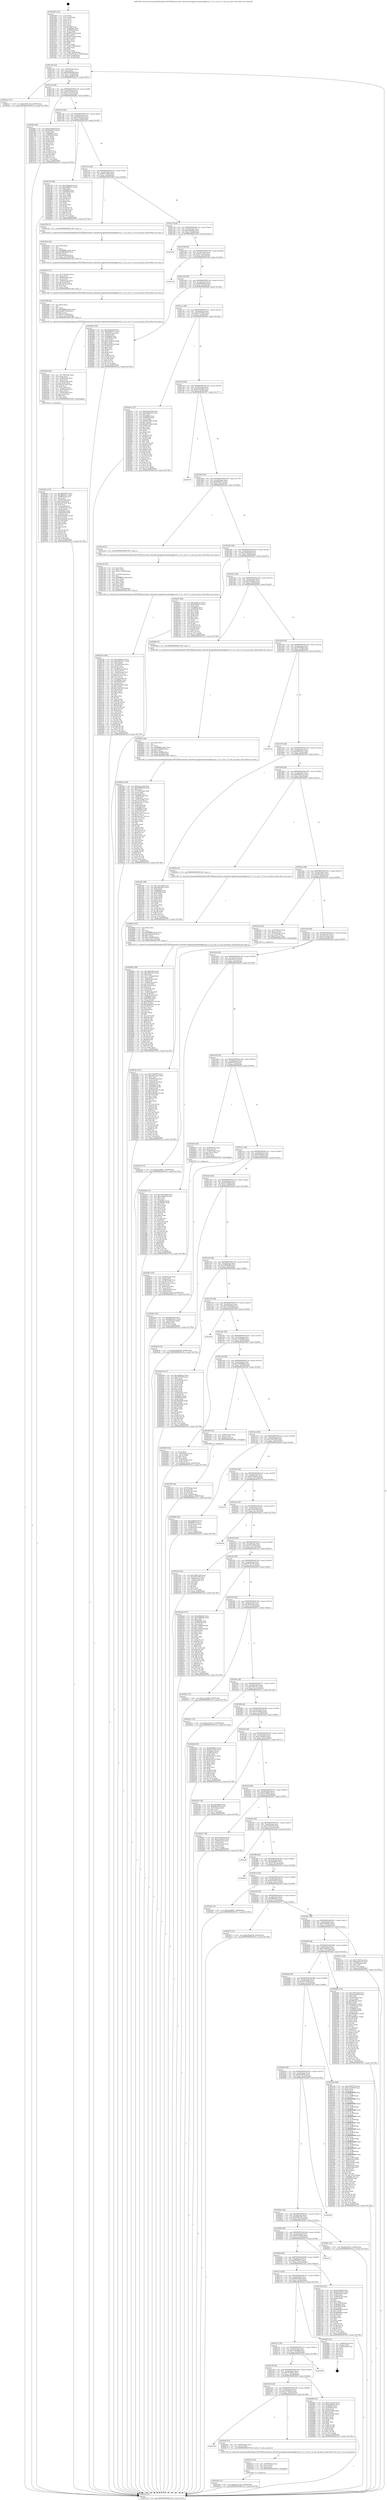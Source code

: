 digraph "0x401b90" {
  label = "0x401b90 (/mnt/c/Users/mathe/Desktop/tcc/POCII/binaries/extr_linuxdriversgpudrmamdamdgpuuvd_v7_0.c_uvd_v7_0_set_irq_funcs_Final-ollvm.out::main(0))"
  labelloc = "t"
  node[shape=record]

  Entry [label="",width=0.3,height=0.3,shape=circle,fillcolor=black,style=filled]
  "0x401c04" [label="{
     0x401c04 [32]\l
     | [instrs]\l
     &nbsp;&nbsp;0x401c04 \<+6\>: mov -0x90(%rbp),%eax\l
     &nbsp;&nbsp;0x401c0a \<+2\>: mov %eax,%ecx\l
     &nbsp;&nbsp;0x401c0c \<+6\>: sub $0x899d6448,%ecx\l
     &nbsp;&nbsp;0x401c12 \<+6\>: mov %eax,-0xa4(%rbp)\l
     &nbsp;&nbsp;0x401c18 \<+6\>: mov %ecx,-0xa8(%rbp)\l
     &nbsp;&nbsp;0x401c1e \<+6\>: je 0000000000402aa7 \<main+0xf17\>\l
  }"]
  "0x402aa7" [label="{
     0x402aa7 [15]\l
     | [instrs]\l
     &nbsp;&nbsp;0x402aa7 \<+10\>: movl $0x36701102,-0x90(%rbp)\l
     &nbsp;&nbsp;0x402ab1 \<+5\>: jmp 000000000040331e \<main+0x178e\>\l
  }"]
  "0x401c24" [label="{
     0x401c24 [28]\l
     | [instrs]\l
     &nbsp;&nbsp;0x401c24 \<+5\>: jmp 0000000000401c29 \<main+0x99\>\l
     &nbsp;&nbsp;0x401c29 \<+6\>: mov -0xa4(%rbp),%eax\l
     &nbsp;&nbsp;0x401c2f \<+5\>: sub $0x921a5ee0,%eax\l
     &nbsp;&nbsp;0x401c34 \<+6\>: mov %eax,-0xac(%rbp)\l
     &nbsp;&nbsp;0x401c3a \<+6\>: je 00000000004026fa \<main+0xb6a\>\l
  }"]
  Exit [label="",width=0.3,height=0.3,shape=circle,fillcolor=black,style=filled,peripheries=2]
  "0x4026fa" [label="{
     0x4026fa [86]\l
     | [instrs]\l
     &nbsp;&nbsp;0x4026fa \<+5\>: mov $0xd355f529,%eax\l
     &nbsp;&nbsp;0x4026ff \<+5\>: mov $0x65f46d72,%ecx\l
     &nbsp;&nbsp;0x402704 \<+2\>: xor %edx,%edx\l
     &nbsp;&nbsp;0x402706 \<+7\>: mov 0x40606c,%esi\l
     &nbsp;&nbsp;0x40270d \<+7\>: mov 0x406058,%edi\l
     &nbsp;&nbsp;0x402714 \<+3\>: sub $0x1,%edx\l
     &nbsp;&nbsp;0x402717 \<+3\>: mov %esi,%r8d\l
     &nbsp;&nbsp;0x40271a \<+3\>: add %edx,%r8d\l
     &nbsp;&nbsp;0x40271d \<+4\>: imul %r8d,%esi\l
     &nbsp;&nbsp;0x402721 \<+3\>: and $0x1,%esi\l
     &nbsp;&nbsp;0x402724 \<+3\>: cmp $0x0,%esi\l
     &nbsp;&nbsp;0x402727 \<+4\>: sete %r9b\l
     &nbsp;&nbsp;0x40272b \<+3\>: cmp $0xa,%edi\l
     &nbsp;&nbsp;0x40272e \<+4\>: setl %r10b\l
     &nbsp;&nbsp;0x402732 \<+3\>: mov %r9b,%r11b\l
     &nbsp;&nbsp;0x402735 \<+3\>: and %r10b,%r11b\l
     &nbsp;&nbsp;0x402738 \<+3\>: xor %r10b,%r9b\l
     &nbsp;&nbsp;0x40273b \<+3\>: or %r9b,%r11b\l
     &nbsp;&nbsp;0x40273e \<+4\>: test $0x1,%r11b\l
     &nbsp;&nbsp;0x402742 \<+3\>: cmovne %ecx,%eax\l
     &nbsp;&nbsp;0x402745 \<+6\>: mov %eax,-0x90(%rbp)\l
     &nbsp;&nbsp;0x40274b \<+5\>: jmp 000000000040331e \<main+0x178e\>\l
  }"]
  "0x401c40" [label="{
     0x401c40 [28]\l
     | [instrs]\l
     &nbsp;&nbsp;0x401c40 \<+5\>: jmp 0000000000401c45 \<main+0xb5\>\l
     &nbsp;&nbsp;0x401c45 \<+6\>: mov -0xa4(%rbp),%eax\l
     &nbsp;&nbsp;0x401c4b \<+5\>: sub $0x92963a30,%eax\l
     &nbsp;&nbsp;0x401c50 \<+6\>: mov %eax,-0xb0(%rbp)\l
     &nbsp;&nbsp;0x401c56 \<+6\>: je 00000000004027e8 \<main+0xc58\>\l
  }"]
  "0x402e8a" [label="{
     0x402e8a [15]\l
     | [instrs]\l
     &nbsp;&nbsp;0x402e8a \<+10\>: movl $0xb53733b2,-0x90(%rbp)\l
     &nbsp;&nbsp;0x402e94 \<+5\>: jmp 000000000040331e \<main+0x178e\>\l
  }"]
  "0x4027e8" [label="{
     0x4027e8 [86]\l
     | [instrs]\l
     &nbsp;&nbsp;0x4027e8 \<+5\>: mov $0x19d8a20d,%eax\l
     &nbsp;&nbsp;0x4027ed \<+5\>: mov $0xdb98651c,%ecx\l
     &nbsp;&nbsp;0x4027f2 \<+2\>: xor %edx,%edx\l
     &nbsp;&nbsp;0x4027f4 \<+7\>: mov 0x40606c,%esi\l
     &nbsp;&nbsp;0x4027fb \<+7\>: mov 0x406058,%edi\l
     &nbsp;&nbsp;0x402802 \<+3\>: sub $0x1,%edx\l
     &nbsp;&nbsp;0x402805 \<+3\>: mov %esi,%r8d\l
     &nbsp;&nbsp;0x402808 \<+3\>: add %edx,%r8d\l
     &nbsp;&nbsp;0x40280b \<+4\>: imul %r8d,%esi\l
     &nbsp;&nbsp;0x40280f \<+3\>: and $0x1,%esi\l
     &nbsp;&nbsp;0x402812 \<+3\>: cmp $0x0,%esi\l
     &nbsp;&nbsp;0x402815 \<+4\>: sete %r9b\l
     &nbsp;&nbsp;0x402819 \<+3\>: cmp $0xa,%edi\l
     &nbsp;&nbsp;0x40281c \<+4\>: setl %r10b\l
     &nbsp;&nbsp;0x402820 \<+3\>: mov %r9b,%r11b\l
     &nbsp;&nbsp;0x402823 \<+3\>: and %r10b,%r11b\l
     &nbsp;&nbsp;0x402826 \<+3\>: xor %r10b,%r9b\l
     &nbsp;&nbsp;0x402829 \<+3\>: or %r9b,%r11b\l
     &nbsp;&nbsp;0x40282c \<+4\>: test $0x1,%r11b\l
     &nbsp;&nbsp;0x402830 \<+3\>: cmovne %ecx,%eax\l
     &nbsp;&nbsp;0x402833 \<+6\>: mov %eax,-0x90(%rbp)\l
     &nbsp;&nbsp;0x402839 \<+5\>: jmp 000000000040331e \<main+0x178e\>\l
  }"]
  "0x401c5c" [label="{
     0x401c5c [28]\l
     | [instrs]\l
     &nbsp;&nbsp;0x401c5c \<+5\>: jmp 0000000000401c61 \<main+0xd1\>\l
     &nbsp;&nbsp;0x401c61 \<+6\>: mov -0xa4(%rbp),%eax\l
     &nbsp;&nbsp;0x401c67 \<+5\>: sub $0x9f1c79d9,%eax\l
     &nbsp;&nbsp;0x401c6c \<+6\>: mov %eax,-0xb4(%rbp)\l
     &nbsp;&nbsp;0x401c72 \<+6\>: je 0000000000402536 \<main+0x9a6\>\l
  }"]
  "0x402e7b" [label="{
     0x402e7b [15]\l
     | [instrs]\l
     &nbsp;&nbsp;0x402e7b \<+4\>: mov -0x68(%rbp),%rax\l
     &nbsp;&nbsp;0x402e7f \<+3\>: mov (%rax),%rax\l
     &nbsp;&nbsp;0x402e82 \<+3\>: mov %rax,%rdi\l
     &nbsp;&nbsp;0x402e85 \<+5\>: call 0000000000401030 \<free@plt\>\l
     | [calls]\l
     &nbsp;&nbsp;0x401030 \{1\} (unknown)\l
  }"]
  "0x402536" [label="{
     0x402536 [5]\l
     | [instrs]\l
     &nbsp;&nbsp;0x402536 \<+5\>: call 0000000000401160 \<next_i\>\l
     | [calls]\l
     &nbsp;&nbsp;0x401160 \{1\} (/mnt/c/Users/mathe/Desktop/tcc/POCII/binaries/extr_linuxdriversgpudrmamdamdgpuuvd_v7_0.c_uvd_v7_0_set_irq_funcs_Final-ollvm.out::next_i)\l
  }"]
  "0x401c78" [label="{
     0x401c78 [28]\l
     | [instrs]\l
     &nbsp;&nbsp;0x401c78 \<+5\>: jmp 0000000000401c7d \<main+0xed\>\l
     &nbsp;&nbsp;0x401c7d \<+6\>: mov -0xa4(%rbp),%eax\l
     &nbsp;&nbsp;0x401c83 \<+5\>: sub $0xa2f6e8ac,%eax\l
     &nbsp;&nbsp;0x401c88 \<+6\>: mov %eax,-0xb8(%rbp)\l
     &nbsp;&nbsp;0x401c8e \<+6\>: je 0000000000403252 \<main+0x16c2\>\l
  }"]
  "0x402180" [label="{
     0x402180\l
  }", style=dashed]
  "0x403252" [label="{
     0x403252\l
  }", style=dashed]
  "0x401c94" [label="{
     0x401c94 [28]\l
     | [instrs]\l
     &nbsp;&nbsp;0x401c94 \<+5\>: jmp 0000000000401c99 \<main+0x109\>\l
     &nbsp;&nbsp;0x401c99 \<+6\>: mov -0xa4(%rbp),%eax\l
     &nbsp;&nbsp;0x401c9f \<+5\>: sub $0xb1ecec0d,%eax\l
     &nbsp;&nbsp;0x401ca4 \<+6\>: mov %eax,-0xbc(%rbp)\l
     &nbsp;&nbsp;0x401caa \<+6\>: je 00000000004031ed \<main+0x165d\>\l
  }"]
  "0x402e6f" [label="{
     0x402e6f [12]\l
     | [instrs]\l
     &nbsp;&nbsp;0x402e6f \<+4\>: mov -0x68(%rbp),%rax\l
     &nbsp;&nbsp;0x402e73 \<+3\>: mov (%rax),%rdi\l
     &nbsp;&nbsp;0x402e76 \<+5\>: call 00000000004017a0 \<uvd_v7_0_set_irq_funcs\>\l
     | [calls]\l
     &nbsp;&nbsp;0x4017a0 \{1\} (/mnt/c/Users/mathe/Desktop/tcc/POCII/binaries/extr_linuxdriversgpudrmamdamdgpuuvd_v7_0.c_uvd_v7_0_set_irq_funcs_Final-ollvm.out::uvd_v7_0_set_irq_funcs)\l
  }"]
  "0x4031ed" [label="{
     0x4031ed\l
  }", style=dashed]
  "0x401cb0" [label="{
     0x401cb0 [28]\l
     | [instrs]\l
     &nbsp;&nbsp;0x401cb0 \<+5\>: jmp 0000000000401cb5 \<main+0x125\>\l
     &nbsp;&nbsp;0x401cb5 \<+6\>: mov -0xa4(%rbp),%eax\l
     &nbsp;&nbsp;0x401cbb \<+5\>: sub $0xb489a9c8,%eax\l
     &nbsp;&nbsp;0x401cc0 \<+6\>: mov %eax,-0xc0(%rbp)\l
     &nbsp;&nbsp;0x401cc6 \<+6\>: je 0000000000402f4f \<main+0x13bf\>\l
  }"]
  "0x402c66" [label="{
     0x402c66 [180]\l
     | [instrs]\l
     &nbsp;&nbsp;0x402c66 \<+5\>: mov $0x2659ac23,%ecx\l
     &nbsp;&nbsp;0x402c6b \<+5\>: mov $0x3d9b7211,%edx\l
     &nbsp;&nbsp;0x402c70 \<+3\>: mov $0x1,%r8b\l
     &nbsp;&nbsp;0x402c73 \<+6\>: mov -0x188(%rbp),%esi\l
     &nbsp;&nbsp;0x402c79 \<+3\>: imul %eax,%esi\l
     &nbsp;&nbsp;0x402c7c \<+3\>: movslq %esi,%r9\l
     &nbsp;&nbsp;0x402c7f \<+4\>: mov -0x68(%rbp),%r10\l
     &nbsp;&nbsp;0x402c83 \<+3\>: mov (%r10),%r10\l
     &nbsp;&nbsp;0x402c86 \<+4\>: mov -0x60(%rbp),%r11\l
     &nbsp;&nbsp;0x402c8a \<+3\>: movslq (%r11),%r11\l
     &nbsp;&nbsp;0x402c8d \<+4\>: imul $0x18,%r11,%r11\l
     &nbsp;&nbsp;0x402c91 \<+3\>: add %r11,%r10\l
     &nbsp;&nbsp;0x402c94 \<+4\>: mov %r9,0x10(%r10)\l
     &nbsp;&nbsp;0x402c98 \<+7\>: mov 0x40606c,%eax\l
     &nbsp;&nbsp;0x402c9f \<+7\>: mov 0x406058,%esi\l
     &nbsp;&nbsp;0x402ca6 \<+2\>: mov %eax,%edi\l
     &nbsp;&nbsp;0x402ca8 \<+6\>: sub $0x1f0e2240,%edi\l
     &nbsp;&nbsp;0x402cae \<+3\>: sub $0x1,%edi\l
     &nbsp;&nbsp;0x402cb1 \<+6\>: add $0x1f0e2240,%edi\l
     &nbsp;&nbsp;0x402cb7 \<+3\>: imul %edi,%eax\l
     &nbsp;&nbsp;0x402cba \<+3\>: and $0x1,%eax\l
     &nbsp;&nbsp;0x402cbd \<+3\>: cmp $0x0,%eax\l
     &nbsp;&nbsp;0x402cc0 \<+3\>: sete %bl\l
     &nbsp;&nbsp;0x402cc3 \<+3\>: cmp $0xa,%esi\l
     &nbsp;&nbsp;0x402cc6 \<+4\>: setl %r14b\l
     &nbsp;&nbsp;0x402cca \<+3\>: mov %bl,%r15b\l
     &nbsp;&nbsp;0x402ccd \<+4\>: xor $0xff,%r15b\l
     &nbsp;&nbsp;0x402cd1 \<+3\>: mov %r14b,%r12b\l
     &nbsp;&nbsp;0x402cd4 \<+4\>: xor $0xff,%r12b\l
     &nbsp;&nbsp;0x402cd8 \<+4\>: xor $0x0,%r8b\l
     &nbsp;&nbsp;0x402cdc \<+3\>: mov %r15b,%r13b\l
     &nbsp;&nbsp;0x402cdf \<+4\>: and $0x0,%r13b\l
     &nbsp;&nbsp;0x402ce3 \<+3\>: and %r8b,%bl\l
     &nbsp;&nbsp;0x402ce6 \<+3\>: mov %r12b,%al\l
     &nbsp;&nbsp;0x402ce9 \<+2\>: and $0x0,%al\l
     &nbsp;&nbsp;0x402ceb \<+3\>: and %r8b,%r14b\l
     &nbsp;&nbsp;0x402cee \<+3\>: or %bl,%r13b\l
     &nbsp;&nbsp;0x402cf1 \<+3\>: or %r14b,%al\l
     &nbsp;&nbsp;0x402cf4 \<+3\>: xor %al,%r13b\l
     &nbsp;&nbsp;0x402cf7 \<+3\>: or %r12b,%r15b\l
     &nbsp;&nbsp;0x402cfa \<+4\>: xor $0xff,%r15b\l
     &nbsp;&nbsp;0x402cfe \<+4\>: or $0x0,%r8b\l
     &nbsp;&nbsp;0x402d02 \<+3\>: and %r8b,%r15b\l
     &nbsp;&nbsp;0x402d05 \<+3\>: or %r15b,%r13b\l
     &nbsp;&nbsp;0x402d08 \<+4\>: test $0x1,%r13b\l
     &nbsp;&nbsp;0x402d0c \<+3\>: cmovne %edx,%ecx\l
     &nbsp;&nbsp;0x402d0f \<+6\>: mov %ecx,-0x90(%rbp)\l
     &nbsp;&nbsp;0x402d15 \<+5\>: jmp 000000000040331e \<main+0x178e\>\l
  }"]
  "0x402f4f" [label="{
     0x402f4f [109]\l
     | [instrs]\l
     &nbsp;&nbsp;0x402f4f \<+5\>: mov $0xb5b24394,%eax\l
     &nbsp;&nbsp;0x402f54 \<+5\>: mov $0x6298a37a,%ecx\l
     &nbsp;&nbsp;0x402f59 \<+7\>: mov -0x88(%rbp),%rdx\l
     &nbsp;&nbsp;0x402f60 \<+6\>: movl $0x0,(%rdx)\l
     &nbsp;&nbsp;0x402f66 \<+7\>: mov 0x40606c,%esi\l
     &nbsp;&nbsp;0x402f6d \<+7\>: mov 0x406058,%edi\l
     &nbsp;&nbsp;0x402f74 \<+3\>: mov %esi,%r8d\l
     &nbsp;&nbsp;0x402f77 \<+7\>: add $0x21d3619e,%r8d\l
     &nbsp;&nbsp;0x402f7e \<+4\>: sub $0x1,%r8d\l
     &nbsp;&nbsp;0x402f82 \<+7\>: sub $0x21d3619e,%r8d\l
     &nbsp;&nbsp;0x402f89 \<+4\>: imul %r8d,%esi\l
     &nbsp;&nbsp;0x402f8d \<+3\>: and $0x1,%esi\l
     &nbsp;&nbsp;0x402f90 \<+3\>: cmp $0x0,%esi\l
     &nbsp;&nbsp;0x402f93 \<+4\>: sete %r9b\l
     &nbsp;&nbsp;0x402f97 \<+3\>: cmp $0xa,%edi\l
     &nbsp;&nbsp;0x402f9a \<+4\>: setl %r10b\l
     &nbsp;&nbsp;0x402f9e \<+3\>: mov %r9b,%r11b\l
     &nbsp;&nbsp;0x402fa1 \<+3\>: and %r10b,%r11b\l
     &nbsp;&nbsp;0x402fa4 \<+3\>: xor %r10b,%r9b\l
     &nbsp;&nbsp;0x402fa7 \<+3\>: or %r9b,%r11b\l
     &nbsp;&nbsp;0x402faa \<+4\>: test $0x1,%r11b\l
     &nbsp;&nbsp;0x402fae \<+3\>: cmovne %ecx,%eax\l
     &nbsp;&nbsp;0x402fb1 \<+6\>: mov %eax,-0x90(%rbp)\l
     &nbsp;&nbsp;0x402fb7 \<+5\>: jmp 000000000040331e \<main+0x178e\>\l
  }"]
  "0x401ccc" [label="{
     0x401ccc [28]\l
     | [instrs]\l
     &nbsp;&nbsp;0x401ccc \<+5\>: jmp 0000000000401cd1 \<main+0x141\>\l
     &nbsp;&nbsp;0x401cd1 \<+6\>: mov -0xa4(%rbp),%eax\l
     &nbsp;&nbsp;0x401cd7 \<+5\>: sub $0xb53733b2,%eax\l
     &nbsp;&nbsp;0x401cdc \<+6\>: mov %eax,-0xc4(%rbp)\l
     &nbsp;&nbsp;0x401ce2 \<+6\>: je 0000000000402ebc \<main+0x132c\>\l
  }"]
  "0x402c32" [label="{
     0x402c32 [52]\l
     | [instrs]\l
     &nbsp;&nbsp;0x402c32 \<+2\>: xor %ecx,%ecx\l
     &nbsp;&nbsp;0x402c34 \<+5\>: mov $0x2,%edx\l
     &nbsp;&nbsp;0x402c39 \<+6\>: mov %edx,-0x184(%rbp)\l
     &nbsp;&nbsp;0x402c3f \<+1\>: cltd\l
     &nbsp;&nbsp;0x402c40 \<+6\>: mov -0x184(%rbp),%esi\l
     &nbsp;&nbsp;0x402c46 \<+2\>: idiv %esi\l
     &nbsp;&nbsp;0x402c48 \<+6\>: imul $0xfffffffe,%edx,%edx\l
     &nbsp;&nbsp;0x402c4e \<+2\>: mov %ecx,%edi\l
     &nbsp;&nbsp;0x402c50 \<+2\>: sub %edx,%edi\l
     &nbsp;&nbsp;0x402c52 \<+2\>: mov %ecx,%edx\l
     &nbsp;&nbsp;0x402c54 \<+3\>: sub $0x1,%edx\l
     &nbsp;&nbsp;0x402c57 \<+2\>: add %edx,%edi\l
     &nbsp;&nbsp;0x402c59 \<+2\>: sub %edi,%ecx\l
     &nbsp;&nbsp;0x402c5b \<+6\>: mov %ecx,-0x188(%rbp)\l
     &nbsp;&nbsp;0x402c61 \<+5\>: call 0000000000401160 \<next_i\>\l
     | [calls]\l
     &nbsp;&nbsp;0x401160 \{1\} (/mnt/c/Users/mathe/Desktop/tcc/POCII/binaries/extr_linuxdriversgpudrmamdamdgpuuvd_v7_0.c_uvd_v7_0_set_irq_funcs_Final-ollvm.out::next_i)\l
  }"]
  "0x402ebc" [label="{
     0x402ebc [147]\l
     | [instrs]\l
     &nbsp;&nbsp;0x402ebc \<+5\>: mov $0xb5b24394,%eax\l
     &nbsp;&nbsp;0x402ec1 \<+5\>: mov $0xb489a9c8,%ecx\l
     &nbsp;&nbsp;0x402ec6 \<+2\>: mov $0x1,%dl\l
     &nbsp;&nbsp;0x402ec8 \<+7\>: mov 0x40606c,%esi\l
     &nbsp;&nbsp;0x402ecf \<+7\>: mov 0x406058,%edi\l
     &nbsp;&nbsp;0x402ed6 \<+3\>: mov %esi,%r8d\l
     &nbsp;&nbsp;0x402ed9 \<+7\>: sub $0xfd973db6,%r8d\l
     &nbsp;&nbsp;0x402ee0 \<+4\>: sub $0x1,%r8d\l
     &nbsp;&nbsp;0x402ee4 \<+7\>: add $0xfd973db6,%r8d\l
     &nbsp;&nbsp;0x402eeb \<+4\>: imul %r8d,%esi\l
     &nbsp;&nbsp;0x402eef \<+3\>: and $0x1,%esi\l
     &nbsp;&nbsp;0x402ef2 \<+3\>: cmp $0x0,%esi\l
     &nbsp;&nbsp;0x402ef5 \<+4\>: sete %r9b\l
     &nbsp;&nbsp;0x402ef9 \<+3\>: cmp $0xa,%edi\l
     &nbsp;&nbsp;0x402efc \<+4\>: setl %r10b\l
     &nbsp;&nbsp;0x402f00 \<+3\>: mov %r9b,%r11b\l
     &nbsp;&nbsp;0x402f03 \<+4\>: xor $0xff,%r11b\l
     &nbsp;&nbsp;0x402f07 \<+3\>: mov %r10b,%bl\l
     &nbsp;&nbsp;0x402f0a \<+3\>: xor $0xff,%bl\l
     &nbsp;&nbsp;0x402f0d \<+3\>: xor $0x1,%dl\l
     &nbsp;&nbsp;0x402f10 \<+3\>: mov %r11b,%r14b\l
     &nbsp;&nbsp;0x402f13 \<+4\>: and $0xff,%r14b\l
     &nbsp;&nbsp;0x402f17 \<+3\>: and %dl,%r9b\l
     &nbsp;&nbsp;0x402f1a \<+3\>: mov %bl,%r15b\l
     &nbsp;&nbsp;0x402f1d \<+4\>: and $0xff,%r15b\l
     &nbsp;&nbsp;0x402f21 \<+3\>: and %dl,%r10b\l
     &nbsp;&nbsp;0x402f24 \<+3\>: or %r9b,%r14b\l
     &nbsp;&nbsp;0x402f27 \<+3\>: or %r10b,%r15b\l
     &nbsp;&nbsp;0x402f2a \<+3\>: xor %r15b,%r14b\l
     &nbsp;&nbsp;0x402f2d \<+3\>: or %bl,%r11b\l
     &nbsp;&nbsp;0x402f30 \<+4\>: xor $0xff,%r11b\l
     &nbsp;&nbsp;0x402f34 \<+3\>: or $0x1,%dl\l
     &nbsp;&nbsp;0x402f37 \<+3\>: and %dl,%r11b\l
     &nbsp;&nbsp;0x402f3a \<+3\>: or %r11b,%r14b\l
     &nbsp;&nbsp;0x402f3d \<+4\>: test $0x1,%r14b\l
     &nbsp;&nbsp;0x402f41 \<+3\>: cmovne %ecx,%eax\l
     &nbsp;&nbsp;0x402f44 \<+6\>: mov %eax,-0x90(%rbp)\l
     &nbsp;&nbsp;0x402f4a \<+5\>: jmp 000000000040331e \<main+0x178e\>\l
  }"]
  "0x401ce8" [label="{
     0x401ce8 [28]\l
     | [instrs]\l
     &nbsp;&nbsp;0x401ce8 \<+5\>: jmp 0000000000401ced \<main+0x15d\>\l
     &nbsp;&nbsp;0x401ced \<+6\>: mov -0xa4(%rbp),%eax\l
     &nbsp;&nbsp;0x401cf3 \<+5\>: sub $0xb5b24394,%eax\l
     &nbsp;&nbsp;0x401cf8 \<+6\>: mov %eax,-0xc8(%rbp)\l
     &nbsp;&nbsp;0x401cfe \<+6\>: je 0000000000403307 \<main+0x1777\>\l
  }"]
  "0x4029ea" [label="{
     0x4029ea [189]\l
     | [instrs]\l
     &nbsp;&nbsp;0x4029ea \<+5\>: mov $0xb1ecec0d,%ecx\l
     &nbsp;&nbsp;0x4029ef \<+5\>: mov $0x899d6448,%edx\l
     &nbsp;&nbsp;0x4029f4 \<+3\>: mov $0x1,%sil\l
     &nbsp;&nbsp;0x4029f7 \<+6\>: mov -0x180(%rbp),%edi\l
     &nbsp;&nbsp;0x4029fd \<+3\>: imul %eax,%edi\l
     &nbsp;&nbsp;0x402a00 \<+3\>: movslq %edi,%r8\l
     &nbsp;&nbsp;0x402a03 \<+4\>: mov -0x68(%rbp),%r9\l
     &nbsp;&nbsp;0x402a07 \<+3\>: mov (%r9),%r9\l
     &nbsp;&nbsp;0x402a0a \<+4\>: mov -0x60(%rbp),%r10\l
     &nbsp;&nbsp;0x402a0e \<+3\>: movslq (%r10),%r10\l
     &nbsp;&nbsp;0x402a11 \<+4\>: imul $0x18,%r10,%r10\l
     &nbsp;&nbsp;0x402a15 \<+3\>: add %r10,%r9\l
     &nbsp;&nbsp;0x402a18 \<+4\>: mov 0x8(%r9),%r9\l
     &nbsp;&nbsp;0x402a1c \<+4\>: mov %r8,0x8(%r9)\l
     &nbsp;&nbsp;0x402a20 \<+7\>: mov 0x40606c,%eax\l
     &nbsp;&nbsp;0x402a27 \<+7\>: mov 0x406058,%edi\l
     &nbsp;&nbsp;0x402a2e \<+3\>: mov %eax,%r11d\l
     &nbsp;&nbsp;0x402a31 \<+7\>: add $0x5ca3971,%r11d\l
     &nbsp;&nbsp;0x402a38 \<+4\>: sub $0x1,%r11d\l
     &nbsp;&nbsp;0x402a3c \<+7\>: sub $0x5ca3971,%r11d\l
     &nbsp;&nbsp;0x402a43 \<+4\>: imul %r11d,%eax\l
     &nbsp;&nbsp;0x402a47 \<+3\>: and $0x1,%eax\l
     &nbsp;&nbsp;0x402a4a \<+3\>: cmp $0x0,%eax\l
     &nbsp;&nbsp;0x402a4d \<+3\>: sete %bl\l
     &nbsp;&nbsp;0x402a50 \<+3\>: cmp $0xa,%edi\l
     &nbsp;&nbsp;0x402a53 \<+4\>: setl %r14b\l
     &nbsp;&nbsp;0x402a57 \<+3\>: mov %bl,%r15b\l
     &nbsp;&nbsp;0x402a5a \<+4\>: xor $0xff,%r15b\l
     &nbsp;&nbsp;0x402a5e \<+3\>: mov %r14b,%r12b\l
     &nbsp;&nbsp;0x402a61 \<+4\>: xor $0xff,%r12b\l
     &nbsp;&nbsp;0x402a65 \<+4\>: xor $0x0,%sil\l
     &nbsp;&nbsp;0x402a69 \<+3\>: mov %r15b,%r13b\l
     &nbsp;&nbsp;0x402a6c \<+4\>: and $0x0,%r13b\l
     &nbsp;&nbsp;0x402a70 \<+3\>: and %sil,%bl\l
     &nbsp;&nbsp;0x402a73 \<+3\>: mov %r12b,%al\l
     &nbsp;&nbsp;0x402a76 \<+2\>: and $0x0,%al\l
     &nbsp;&nbsp;0x402a78 \<+3\>: and %sil,%r14b\l
     &nbsp;&nbsp;0x402a7b \<+3\>: or %bl,%r13b\l
     &nbsp;&nbsp;0x402a7e \<+3\>: or %r14b,%al\l
     &nbsp;&nbsp;0x402a81 \<+3\>: xor %al,%r13b\l
     &nbsp;&nbsp;0x402a84 \<+3\>: or %r12b,%r15b\l
     &nbsp;&nbsp;0x402a87 \<+4\>: xor $0xff,%r15b\l
     &nbsp;&nbsp;0x402a8b \<+4\>: or $0x0,%sil\l
     &nbsp;&nbsp;0x402a8f \<+3\>: and %sil,%r15b\l
     &nbsp;&nbsp;0x402a92 \<+3\>: or %r15b,%r13b\l
     &nbsp;&nbsp;0x402a95 \<+4\>: test $0x1,%r13b\l
     &nbsp;&nbsp;0x402a99 \<+3\>: cmovne %edx,%ecx\l
     &nbsp;&nbsp;0x402a9c \<+6\>: mov %ecx,-0x90(%rbp)\l
     &nbsp;&nbsp;0x402aa2 \<+5\>: jmp 000000000040331e \<main+0x178e\>\l
  }"]
  "0x403307" [label="{
     0x403307\l
  }", style=dashed]
  "0x401d04" [label="{
     0x401d04 [28]\l
     | [instrs]\l
     &nbsp;&nbsp;0x401d04 \<+5\>: jmp 0000000000401d09 \<main+0x179\>\l
     &nbsp;&nbsp;0x401d09 \<+6\>: mov -0xa4(%rbp),%eax\l
     &nbsp;&nbsp;0x401d0f \<+5\>: sub $0xb9484e7a,%eax\l
     &nbsp;&nbsp;0x401d14 \<+6\>: mov %eax,-0xcc(%rbp)\l
     &nbsp;&nbsp;0x401d1a \<+6\>: je 0000000000402c2d \<main+0x109d\>\l
  }"]
  "0x4029c2" [label="{
     0x4029c2 [40]\l
     | [instrs]\l
     &nbsp;&nbsp;0x4029c2 \<+5\>: mov $0x2,%ecx\l
     &nbsp;&nbsp;0x4029c7 \<+1\>: cltd\l
     &nbsp;&nbsp;0x4029c8 \<+2\>: idiv %ecx\l
     &nbsp;&nbsp;0x4029ca \<+6\>: imul $0xfffffffe,%edx,%ecx\l
     &nbsp;&nbsp;0x4029d0 \<+6\>: sub $0xbc20d99d,%ecx\l
     &nbsp;&nbsp;0x4029d6 \<+3\>: add $0x1,%ecx\l
     &nbsp;&nbsp;0x4029d9 \<+6\>: add $0xbc20d99d,%ecx\l
     &nbsp;&nbsp;0x4029df \<+6\>: mov %ecx,-0x180(%rbp)\l
     &nbsp;&nbsp;0x4029e5 \<+5\>: call 0000000000401160 \<next_i\>\l
     | [calls]\l
     &nbsp;&nbsp;0x401160 \{1\} (/mnt/c/Users/mathe/Desktop/tcc/POCII/binaries/extr_linuxdriversgpudrmamdamdgpuuvd_v7_0.c_uvd_v7_0_set_irq_funcs_Final-ollvm.out::next_i)\l
  }"]
  "0x402c2d" [label="{
     0x402c2d [5]\l
     | [instrs]\l
     &nbsp;&nbsp;0x402c2d \<+5\>: call 0000000000401160 \<next_i\>\l
     | [calls]\l
     &nbsp;&nbsp;0x401160 \{1\} (/mnt/c/Users/mathe/Desktop/tcc/POCII/binaries/extr_linuxdriversgpudrmamdamdgpuuvd_v7_0.c_uvd_v7_0_set_irq_funcs_Final-ollvm.out::next_i)\l
  }"]
  "0x401d20" [label="{
     0x401d20 [28]\l
     | [instrs]\l
     &nbsp;&nbsp;0x401d20 \<+5\>: jmp 0000000000401d25 \<main+0x195\>\l
     &nbsp;&nbsp;0x401d25 \<+6\>: mov -0xa4(%rbp),%eax\l
     &nbsp;&nbsp;0x401d2b \<+5\>: sub $0xcb4f4d30,%eax\l
     &nbsp;&nbsp;0x401d30 \<+6\>: mov %eax,-0xd0(%rbp)\l
     &nbsp;&nbsp;0x401d36 \<+6\>: je 0000000000402bd7 \<main+0x1047\>\l
  }"]
  "0x402164" [label="{
     0x402164 [28]\l
     | [instrs]\l
     &nbsp;&nbsp;0x402164 \<+5\>: jmp 0000000000402169 \<main+0x5d9\>\l
     &nbsp;&nbsp;0x402169 \<+6\>: mov -0xa4(%rbp),%eax\l
     &nbsp;&nbsp;0x40216f \<+5\>: sub $0x7dc54b3b,%eax\l
     &nbsp;&nbsp;0x402174 \<+6\>: mov %eax,-0x16c(%rbp)\l
     &nbsp;&nbsp;0x40217a \<+6\>: je 0000000000402e6f \<main+0x12df\>\l
  }"]
  "0x402bd7" [label="{
     0x402bd7 [86]\l
     | [instrs]\l
     &nbsp;&nbsp;0x402bd7 \<+5\>: mov $0x2659ac23,%eax\l
     &nbsp;&nbsp;0x402bdc \<+5\>: mov $0xb9484e7a,%ecx\l
     &nbsp;&nbsp;0x402be1 \<+2\>: xor %edx,%edx\l
     &nbsp;&nbsp;0x402be3 \<+7\>: mov 0x40606c,%esi\l
     &nbsp;&nbsp;0x402bea \<+7\>: mov 0x406058,%edi\l
     &nbsp;&nbsp;0x402bf1 \<+3\>: sub $0x1,%edx\l
     &nbsp;&nbsp;0x402bf4 \<+3\>: mov %esi,%r8d\l
     &nbsp;&nbsp;0x402bf7 \<+3\>: add %edx,%r8d\l
     &nbsp;&nbsp;0x402bfa \<+4\>: imul %r8d,%esi\l
     &nbsp;&nbsp;0x402bfe \<+3\>: and $0x1,%esi\l
     &nbsp;&nbsp;0x402c01 \<+3\>: cmp $0x0,%esi\l
     &nbsp;&nbsp;0x402c04 \<+4\>: sete %r9b\l
     &nbsp;&nbsp;0x402c08 \<+3\>: cmp $0xa,%edi\l
     &nbsp;&nbsp;0x402c0b \<+4\>: setl %r10b\l
     &nbsp;&nbsp;0x402c0f \<+3\>: mov %r9b,%r11b\l
     &nbsp;&nbsp;0x402c12 \<+3\>: and %r10b,%r11b\l
     &nbsp;&nbsp;0x402c15 \<+3\>: xor %r10b,%r9b\l
     &nbsp;&nbsp;0x402c18 \<+3\>: or %r9b,%r11b\l
     &nbsp;&nbsp;0x402c1b \<+4\>: test $0x1,%r11b\l
     &nbsp;&nbsp;0x402c1f \<+3\>: cmovne %ecx,%eax\l
     &nbsp;&nbsp;0x402c22 \<+6\>: mov %eax,-0x90(%rbp)\l
     &nbsp;&nbsp;0x402c28 \<+5\>: jmp 000000000040331e \<main+0x178e\>\l
  }"]
  "0x401d3c" [label="{
     0x401d3c [28]\l
     | [instrs]\l
     &nbsp;&nbsp;0x401d3c \<+5\>: jmp 0000000000401d41 \<main+0x1b1\>\l
     &nbsp;&nbsp;0x401d41 \<+6\>: mov -0xa4(%rbp),%eax\l
     &nbsp;&nbsp;0x401d47 \<+5\>: sub $0xcfc6b8ba,%eax\l
     &nbsp;&nbsp;0x401d4c \<+6\>: mov %eax,-0xd4(%rbp)\l
     &nbsp;&nbsp;0x401d52 \<+6\>: je 00000000004029bd \<main+0xe2d\>\l
  }"]
  "0x402962" [label="{
     0x402962 [91]\l
     | [instrs]\l
     &nbsp;&nbsp;0x402962 \<+5\>: mov $0xb1ecec0d,%eax\l
     &nbsp;&nbsp;0x402967 \<+5\>: mov $0xcfc6b8ba,%ecx\l
     &nbsp;&nbsp;0x40296c \<+7\>: mov 0x40606c,%edx\l
     &nbsp;&nbsp;0x402973 \<+7\>: mov 0x406058,%esi\l
     &nbsp;&nbsp;0x40297a \<+2\>: mov %edx,%edi\l
     &nbsp;&nbsp;0x40297c \<+6\>: add $0xa653e8fa,%edi\l
     &nbsp;&nbsp;0x402982 \<+3\>: sub $0x1,%edi\l
     &nbsp;&nbsp;0x402985 \<+6\>: sub $0xa653e8fa,%edi\l
     &nbsp;&nbsp;0x40298b \<+3\>: imul %edi,%edx\l
     &nbsp;&nbsp;0x40298e \<+3\>: and $0x1,%edx\l
     &nbsp;&nbsp;0x402991 \<+3\>: cmp $0x0,%edx\l
     &nbsp;&nbsp;0x402994 \<+4\>: sete %r8b\l
     &nbsp;&nbsp;0x402998 \<+3\>: cmp $0xa,%esi\l
     &nbsp;&nbsp;0x40299b \<+4\>: setl %r9b\l
     &nbsp;&nbsp;0x40299f \<+3\>: mov %r8b,%r10b\l
     &nbsp;&nbsp;0x4029a2 \<+3\>: and %r9b,%r10b\l
     &nbsp;&nbsp;0x4029a5 \<+3\>: xor %r9b,%r8b\l
     &nbsp;&nbsp;0x4029a8 \<+3\>: or %r8b,%r10b\l
     &nbsp;&nbsp;0x4029ab \<+4\>: test $0x1,%r10b\l
     &nbsp;&nbsp;0x4029af \<+3\>: cmovne %ecx,%eax\l
     &nbsp;&nbsp;0x4029b2 \<+6\>: mov %eax,-0x90(%rbp)\l
     &nbsp;&nbsp;0x4029b8 \<+5\>: jmp 000000000040331e \<main+0x178e\>\l
  }"]
  "0x4029bd" [label="{
     0x4029bd [5]\l
     | [instrs]\l
     &nbsp;&nbsp;0x4029bd \<+5\>: call 0000000000401160 \<next_i\>\l
     | [calls]\l
     &nbsp;&nbsp;0x401160 \{1\} (/mnt/c/Users/mathe/Desktop/tcc/POCII/binaries/extr_linuxdriversgpudrmamdamdgpuuvd_v7_0.c_uvd_v7_0_set_irq_funcs_Final-ollvm.out::next_i)\l
  }"]
  "0x401d58" [label="{
     0x401d58 [28]\l
     | [instrs]\l
     &nbsp;&nbsp;0x401d58 \<+5\>: jmp 0000000000401d5d \<main+0x1cd\>\l
     &nbsp;&nbsp;0x401d5d \<+6\>: mov -0xa4(%rbp),%eax\l
     &nbsp;&nbsp;0x401d63 \<+5\>: sub $0xd355f529,%eax\l
     &nbsp;&nbsp;0x401d68 \<+6\>: mov %eax,-0xd8(%rbp)\l
     &nbsp;&nbsp;0x401d6e \<+6\>: je 000000000040315d \<main+0x15cd\>\l
  }"]
  "0x402148" [label="{
     0x402148 [28]\l
     | [instrs]\l
     &nbsp;&nbsp;0x402148 \<+5\>: jmp 000000000040214d \<main+0x5bd\>\l
     &nbsp;&nbsp;0x40214d \<+6\>: mov -0xa4(%rbp),%eax\l
     &nbsp;&nbsp;0x402153 \<+5\>: sub $0x737f203a,%eax\l
     &nbsp;&nbsp;0x402158 \<+6\>: mov %eax,-0x168(%rbp)\l
     &nbsp;&nbsp;0x40215e \<+6\>: je 0000000000402962 \<main+0xdd2\>\l
  }"]
  "0x40315d" [label="{
     0x40315d\l
  }", style=dashed]
  "0x401d74" [label="{
     0x401d74 [28]\l
     | [instrs]\l
     &nbsp;&nbsp;0x401d74 \<+5\>: jmp 0000000000401d79 \<main+0x1e9\>\l
     &nbsp;&nbsp;0x401d79 \<+6\>: mov -0xa4(%rbp),%eax\l
     &nbsp;&nbsp;0x401d7f \<+5\>: sub $0xd862621a,%eax\l
     &nbsp;&nbsp;0x401d84 \<+6\>: mov %eax,-0xdc(%rbp)\l
     &nbsp;&nbsp;0x401d8a \<+6\>: je 000000000040238c \<main+0x7fc\>\l
  }"]
  "0x403028" [label="{
     0x403028\l
  }", style=dashed]
  "0x40238c" [label="{
     0x40238c [86]\l
     | [instrs]\l
     &nbsp;&nbsp;0x40238c \<+5\>: mov $0x716ee808,%eax\l
     &nbsp;&nbsp;0x402391 \<+5\>: mov $0xdd6a581e,%ecx\l
     &nbsp;&nbsp;0x402396 \<+2\>: xor %edx,%edx\l
     &nbsp;&nbsp;0x402398 \<+7\>: mov 0x40606c,%esi\l
     &nbsp;&nbsp;0x40239f \<+7\>: mov 0x406058,%edi\l
     &nbsp;&nbsp;0x4023a6 \<+3\>: sub $0x1,%edx\l
     &nbsp;&nbsp;0x4023a9 \<+3\>: mov %esi,%r8d\l
     &nbsp;&nbsp;0x4023ac \<+3\>: add %edx,%r8d\l
     &nbsp;&nbsp;0x4023af \<+4\>: imul %r8d,%esi\l
     &nbsp;&nbsp;0x4023b3 \<+3\>: and $0x1,%esi\l
     &nbsp;&nbsp;0x4023b6 \<+3\>: cmp $0x0,%esi\l
     &nbsp;&nbsp;0x4023b9 \<+4\>: sete %r9b\l
     &nbsp;&nbsp;0x4023bd \<+3\>: cmp $0xa,%edi\l
     &nbsp;&nbsp;0x4023c0 \<+4\>: setl %r10b\l
     &nbsp;&nbsp;0x4023c4 \<+3\>: mov %r9b,%r11b\l
     &nbsp;&nbsp;0x4023c7 \<+3\>: and %r10b,%r11b\l
     &nbsp;&nbsp;0x4023ca \<+3\>: xor %r10b,%r9b\l
     &nbsp;&nbsp;0x4023cd \<+3\>: or %r9b,%r11b\l
     &nbsp;&nbsp;0x4023d0 \<+4\>: test $0x1,%r11b\l
     &nbsp;&nbsp;0x4023d4 \<+3\>: cmovne %ecx,%eax\l
     &nbsp;&nbsp;0x4023d7 \<+6\>: mov %eax,-0x90(%rbp)\l
     &nbsp;&nbsp;0x4023dd \<+5\>: jmp 000000000040331e \<main+0x178e\>\l
  }"]
  "0x401d90" [label="{
     0x401d90 [28]\l
     | [instrs]\l
     &nbsp;&nbsp;0x401d90 \<+5\>: jmp 0000000000401d95 \<main+0x205\>\l
     &nbsp;&nbsp;0x401d95 \<+6\>: mov -0xa4(%rbp),%eax\l
     &nbsp;&nbsp;0x401d9b \<+5\>: sub $0xdb98651c,%eax\l
     &nbsp;&nbsp;0x401da0 \<+6\>: mov %eax,-0xe0(%rbp)\l
     &nbsp;&nbsp;0x401da6 \<+6\>: je 000000000040283e \<main+0xcae\>\l
  }"]
  "0x40212c" [label="{
     0x40212c [28]\l
     | [instrs]\l
     &nbsp;&nbsp;0x40212c \<+5\>: jmp 0000000000402131 \<main+0x5a1\>\l
     &nbsp;&nbsp;0x402131 \<+6\>: mov -0xa4(%rbp),%eax\l
     &nbsp;&nbsp;0x402137 \<+5\>: sub $0x716ee808,%eax\l
     &nbsp;&nbsp;0x40213c \<+6\>: mov %eax,-0x164(%rbp)\l
     &nbsp;&nbsp;0x402142 \<+6\>: je 0000000000403028 \<main+0x1498\>\l
  }"]
  "0x40283e" [label="{
     0x40283e [5]\l
     | [instrs]\l
     &nbsp;&nbsp;0x40283e \<+5\>: call 0000000000401160 \<next_i\>\l
     | [calls]\l
     &nbsp;&nbsp;0x401160 \{1\} (/mnt/c/Users/mathe/Desktop/tcc/POCII/binaries/extr_linuxdriversgpudrmamdamdgpuuvd_v7_0.c_uvd_v7_0_set_irq_funcs_Final-ollvm.out::next_i)\l
  }"]
  "0x401dac" [label="{
     0x401dac [28]\l
     | [instrs]\l
     &nbsp;&nbsp;0x401dac \<+5\>: jmp 0000000000401db1 \<main+0x221\>\l
     &nbsp;&nbsp;0x401db1 \<+6\>: mov -0xa4(%rbp),%eax\l
     &nbsp;&nbsp;0x401db7 \<+5\>: sub $0xdd6a581e,%eax\l
     &nbsp;&nbsp;0x401dbc \<+6\>: mov %eax,-0xe4(%rbp)\l
     &nbsp;&nbsp;0x401dc2 \<+6\>: je 00000000004023e2 \<main+0x852\>\l
  }"]
  "0x402fcb" [label="{
     0x402fcb [24]\l
     | [instrs]\l
     &nbsp;&nbsp;0x402fcb \<+7\>: mov -0x88(%rbp),%rax\l
     &nbsp;&nbsp;0x402fd2 \<+2\>: mov (%rax),%eax\l
     &nbsp;&nbsp;0x402fd4 \<+4\>: lea -0x28(%rbp),%rsp\l
     &nbsp;&nbsp;0x402fd8 \<+1\>: pop %rbx\l
     &nbsp;&nbsp;0x402fd9 \<+2\>: pop %r12\l
     &nbsp;&nbsp;0x402fdb \<+2\>: pop %r13\l
     &nbsp;&nbsp;0x402fdd \<+2\>: pop %r14\l
     &nbsp;&nbsp;0x402fdf \<+2\>: pop %r15\l
     &nbsp;&nbsp;0x402fe1 \<+1\>: pop %rbp\l
     &nbsp;&nbsp;0x402fe2 \<+1\>: ret\l
  }"]
  "0x4023e2" [label="{
     0x4023e2 [26]\l
     | [instrs]\l
     &nbsp;&nbsp;0x4023e2 \<+4\>: mov -0x70(%rbp),%rax\l
     &nbsp;&nbsp;0x4023e6 \<+6\>: movl $0x1,(%rax)\l
     &nbsp;&nbsp;0x4023ec \<+4\>: mov -0x70(%rbp),%rax\l
     &nbsp;&nbsp;0x4023f0 \<+3\>: movslq (%rax),%rax\l
     &nbsp;&nbsp;0x4023f3 \<+4\>: imul $0x18,%rax,%rdi\l
     &nbsp;&nbsp;0x4023f7 \<+5\>: call 0000000000401050 \<malloc@plt\>\l
     | [calls]\l
     &nbsp;&nbsp;0x401050 \{1\} (unknown)\l
  }"]
  "0x401dc8" [label="{
     0x401dc8 [28]\l
     | [instrs]\l
     &nbsp;&nbsp;0x401dc8 \<+5\>: jmp 0000000000401dcd \<main+0x23d\>\l
     &nbsp;&nbsp;0x401dcd \<+6\>: mov -0xa4(%rbp),%eax\l
     &nbsp;&nbsp;0x401dd3 \<+5\>: sub $0xde0a1eae,%eax\l
     &nbsp;&nbsp;0x401dd8 \<+6\>: mov %eax,-0xe8(%rbp)\l
     &nbsp;&nbsp;0x401dde \<+6\>: je 00000000004024a8 \<main+0x918\>\l
  }"]
  "0x40286b" [label="{
     0x40286b [198]\l
     | [instrs]\l
     &nbsp;&nbsp;0x40286b \<+5\>: mov $0x19d8a20d,%ecx\l
     &nbsp;&nbsp;0x402870 \<+5\>: mov $0x388ace9c,%edx\l
     &nbsp;&nbsp;0x402875 \<+3\>: mov $0x1,%sil\l
     &nbsp;&nbsp;0x402878 \<+6\>: mov -0x17c(%rbp),%edi\l
     &nbsp;&nbsp;0x40287e \<+3\>: imul %eax,%edi\l
     &nbsp;&nbsp;0x402881 \<+4\>: mov -0x68(%rbp),%r8\l
     &nbsp;&nbsp;0x402885 \<+3\>: mov (%r8),%r8\l
     &nbsp;&nbsp;0x402888 \<+4\>: mov -0x60(%rbp),%r9\l
     &nbsp;&nbsp;0x40288c \<+3\>: movslq (%r9),%r9\l
     &nbsp;&nbsp;0x40288f \<+4\>: imul $0x18,%r9,%r9\l
     &nbsp;&nbsp;0x402893 \<+3\>: add %r9,%r8\l
     &nbsp;&nbsp;0x402896 \<+4\>: mov 0x8(%r8),%r8\l
     &nbsp;&nbsp;0x40289a \<+3\>: mov (%r8),%r8\l
     &nbsp;&nbsp;0x40289d \<+4\>: mov -0x40(%rbp),%r9\l
     &nbsp;&nbsp;0x4028a1 \<+3\>: movslq (%r9),%r9\l
     &nbsp;&nbsp;0x4028a4 \<+4\>: mov %edi,(%r8,%r9,4)\l
     &nbsp;&nbsp;0x4028a8 \<+7\>: mov 0x40606c,%eax\l
     &nbsp;&nbsp;0x4028af \<+7\>: mov 0x406058,%edi\l
     &nbsp;&nbsp;0x4028b6 \<+3\>: mov %eax,%r10d\l
     &nbsp;&nbsp;0x4028b9 \<+7\>: sub $0x48863051,%r10d\l
     &nbsp;&nbsp;0x4028c0 \<+4\>: sub $0x1,%r10d\l
     &nbsp;&nbsp;0x4028c4 \<+7\>: add $0x48863051,%r10d\l
     &nbsp;&nbsp;0x4028cb \<+4\>: imul %r10d,%eax\l
     &nbsp;&nbsp;0x4028cf \<+3\>: and $0x1,%eax\l
     &nbsp;&nbsp;0x4028d2 \<+3\>: cmp $0x0,%eax\l
     &nbsp;&nbsp;0x4028d5 \<+4\>: sete %r11b\l
     &nbsp;&nbsp;0x4028d9 \<+3\>: cmp $0xa,%edi\l
     &nbsp;&nbsp;0x4028dc \<+3\>: setl %bl\l
     &nbsp;&nbsp;0x4028df \<+3\>: mov %r11b,%r14b\l
     &nbsp;&nbsp;0x4028e2 \<+4\>: xor $0xff,%r14b\l
     &nbsp;&nbsp;0x4028e6 \<+3\>: mov %bl,%r15b\l
     &nbsp;&nbsp;0x4028e9 \<+4\>: xor $0xff,%r15b\l
     &nbsp;&nbsp;0x4028ed \<+4\>: xor $0x0,%sil\l
     &nbsp;&nbsp;0x4028f1 \<+3\>: mov %r14b,%r12b\l
     &nbsp;&nbsp;0x4028f4 \<+4\>: and $0x0,%r12b\l
     &nbsp;&nbsp;0x4028f8 \<+3\>: and %sil,%r11b\l
     &nbsp;&nbsp;0x4028fb \<+3\>: mov %r15b,%r13b\l
     &nbsp;&nbsp;0x4028fe \<+4\>: and $0x0,%r13b\l
     &nbsp;&nbsp;0x402902 \<+3\>: and %sil,%bl\l
     &nbsp;&nbsp;0x402905 \<+3\>: or %r11b,%r12b\l
     &nbsp;&nbsp;0x402908 \<+3\>: or %bl,%r13b\l
     &nbsp;&nbsp;0x40290b \<+3\>: xor %r13b,%r12b\l
     &nbsp;&nbsp;0x40290e \<+3\>: or %r15b,%r14b\l
     &nbsp;&nbsp;0x402911 \<+4\>: xor $0xff,%r14b\l
     &nbsp;&nbsp;0x402915 \<+4\>: or $0x0,%sil\l
     &nbsp;&nbsp;0x402919 \<+3\>: and %sil,%r14b\l
     &nbsp;&nbsp;0x40291c \<+3\>: or %r14b,%r12b\l
     &nbsp;&nbsp;0x40291f \<+4\>: test $0x1,%r12b\l
     &nbsp;&nbsp;0x402923 \<+3\>: cmovne %edx,%ecx\l
     &nbsp;&nbsp;0x402926 \<+6\>: mov %ecx,-0x90(%rbp)\l
     &nbsp;&nbsp;0x40292c \<+5\>: jmp 000000000040331e \<main+0x178e\>\l
  }"]
  "0x4024a8" [label="{
     0x4024a8 [15]\l
     | [instrs]\l
     &nbsp;&nbsp;0x4024a8 \<+10\>: movl $0x42ed8f31,-0x90(%rbp)\l
     &nbsp;&nbsp;0x4024b2 \<+5\>: jmp 000000000040331e \<main+0x178e\>\l
  }"]
  "0x401de4" [label="{
     0x401de4 [28]\l
     | [instrs]\l
     &nbsp;&nbsp;0x401de4 \<+5\>: jmp 0000000000401de9 \<main+0x259\>\l
     &nbsp;&nbsp;0x401de9 \<+6\>: mov -0xa4(%rbp),%eax\l
     &nbsp;&nbsp;0x401def \<+5\>: sub $0xe1441c1a,%eax\l
     &nbsp;&nbsp;0x401df4 \<+6\>: mov %eax,-0xec(%rbp)\l
     &nbsp;&nbsp;0x401dfa \<+6\>: je 0000000000402d29 \<main+0x1199\>\l
  }"]
  "0x402843" [label="{
     0x402843 [40]\l
     | [instrs]\l
     &nbsp;&nbsp;0x402843 \<+5\>: mov $0x2,%ecx\l
     &nbsp;&nbsp;0x402848 \<+1\>: cltd\l
     &nbsp;&nbsp;0x402849 \<+2\>: idiv %ecx\l
     &nbsp;&nbsp;0x40284b \<+6\>: imul $0xfffffffe,%edx,%ecx\l
     &nbsp;&nbsp;0x402851 \<+6\>: add $0xca6ab62d,%ecx\l
     &nbsp;&nbsp;0x402857 \<+3\>: add $0x1,%ecx\l
     &nbsp;&nbsp;0x40285a \<+6\>: sub $0xca6ab62d,%ecx\l
     &nbsp;&nbsp;0x402860 \<+6\>: mov %ecx,-0x17c(%rbp)\l
     &nbsp;&nbsp;0x402866 \<+5\>: call 0000000000401160 \<next_i\>\l
     | [calls]\l
     &nbsp;&nbsp;0x401160 \{1\} (/mnt/c/Users/mathe/Desktop/tcc/POCII/binaries/extr_linuxdriversgpudrmamdamdgpuuvd_v7_0.c_uvd_v7_0_set_irq_funcs_Final-ollvm.out::next_i)\l
  }"]
  "0x402d29" [label="{
     0x402d29 [137]\l
     | [instrs]\l
     &nbsp;&nbsp;0x402d29 \<+5\>: mov $0x33441b94,%eax\l
     &nbsp;&nbsp;0x402d2e \<+5\>: mov $0x518b4d54,%ecx\l
     &nbsp;&nbsp;0x402d33 \<+2\>: mov $0x1,%dl\l
     &nbsp;&nbsp;0x402d35 \<+2\>: xor %esi,%esi\l
     &nbsp;&nbsp;0x402d37 \<+7\>: mov 0x40606c,%edi\l
     &nbsp;&nbsp;0x402d3e \<+8\>: mov 0x406058,%r8d\l
     &nbsp;&nbsp;0x402d46 \<+3\>: sub $0x1,%esi\l
     &nbsp;&nbsp;0x402d49 \<+3\>: mov %edi,%r9d\l
     &nbsp;&nbsp;0x402d4c \<+3\>: add %esi,%r9d\l
     &nbsp;&nbsp;0x402d4f \<+4\>: imul %r9d,%edi\l
     &nbsp;&nbsp;0x402d53 \<+3\>: and $0x1,%edi\l
     &nbsp;&nbsp;0x402d56 \<+3\>: cmp $0x0,%edi\l
     &nbsp;&nbsp;0x402d59 \<+4\>: sete %r10b\l
     &nbsp;&nbsp;0x402d5d \<+4\>: cmp $0xa,%r8d\l
     &nbsp;&nbsp;0x402d61 \<+4\>: setl %r11b\l
     &nbsp;&nbsp;0x402d65 \<+3\>: mov %r10b,%bl\l
     &nbsp;&nbsp;0x402d68 \<+3\>: xor $0xff,%bl\l
     &nbsp;&nbsp;0x402d6b \<+3\>: mov %r11b,%r14b\l
     &nbsp;&nbsp;0x402d6e \<+4\>: xor $0xff,%r14b\l
     &nbsp;&nbsp;0x402d72 \<+3\>: xor $0x0,%dl\l
     &nbsp;&nbsp;0x402d75 \<+3\>: mov %bl,%r15b\l
     &nbsp;&nbsp;0x402d78 \<+4\>: and $0x0,%r15b\l
     &nbsp;&nbsp;0x402d7c \<+3\>: and %dl,%r10b\l
     &nbsp;&nbsp;0x402d7f \<+3\>: mov %r14b,%r12b\l
     &nbsp;&nbsp;0x402d82 \<+4\>: and $0x0,%r12b\l
     &nbsp;&nbsp;0x402d86 \<+3\>: and %dl,%r11b\l
     &nbsp;&nbsp;0x402d89 \<+3\>: or %r10b,%r15b\l
     &nbsp;&nbsp;0x402d8c \<+3\>: or %r11b,%r12b\l
     &nbsp;&nbsp;0x402d8f \<+3\>: xor %r12b,%r15b\l
     &nbsp;&nbsp;0x402d92 \<+3\>: or %r14b,%bl\l
     &nbsp;&nbsp;0x402d95 \<+3\>: xor $0xff,%bl\l
     &nbsp;&nbsp;0x402d98 \<+3\>: or $0x0,%dl\l
     &nbsp;&nbsp;0x402d9b \<+2\>: and %dl,%bl\l
     &nbsp;&nbsp;0x402d9d \<+3\>: or %bl,%r15b\l
     &nbsp;&nbsp;0x402da0 \<+4\>: test $0x1,%r15b\l
     &nbsp;&nbsp;0x402da4 \<+3\>: cmovne %ecx,%eax\l
     &nbsp;&nbsp;0x402da7 \<+6\>: mov %eax,-0x90(%rbp)\l
     &nbsp;&nbsp;0x402dad \<+5\>: jmp 000000000040331e \<main+0x178e\>\l
  }"]
  "0x401e00" [label="{
     0x401e00 [28]\l
     | [instrs]\l
     &nbsp;&nbsp;0x401e00 \<+5\>: jmp 0000000000401e05 \<main+0x275\>\l
     &nbsp;&nbsp;0x401e05 \<+6\>: mov -0xa4(%rbp),%eax\l
     &nbsp;&nbsp;0x401e0b \<+5\>: sub $0xf95ff71f,%eax\l
     &nbsp;&nbsp;0x401e10 \<+6\>: mov %eax,-0xf0(%rbp)\l
     &nbsp;&nbsp;0x401e16 \<+6\>: je 00000000004026a8 \<main+0xb18\>\l
  }"]
  "0x402110" [label="{
     0x402110 [28]\l
     | [instrs]\l
     &nbsp;&nbsp;0x402110 \<+5\>: jmp 0000000000402115 \<main+0x585\>\l
     &nbsp;&nbsp;0x402115 \<+6\>: mov -0xa4(%rbp),%eax\l
     &nbsp;&nbsp;0x40211b \<+5\>: sub $0x6f203653,%eax\l
     &nbsp;&nbsp;0x402120 \<+6\>: mov %eax,-0x160(%rbp)\l
     &nbsp;&nbsp;0x402126 \<+6\>: je 0000000000402fcb \<main+0x143b\>\l
  }"]
  "0x4026a8" [label="{
     0x4026a8 [29]\l
     | [instrs]\l
     &nbsp;&nbsp;0x4026a8 \<+4\>: mov -0x48(%rbp),%rax\l
     &nbsp;&nbsp;0x4026ac \<+6\>: movl $0x1,(%rax)\l
     &nbsp;&nbsp;0x4026b2 \<+4\>: mov -0x48(%rbp),%rax\l
     &nbsp;&nbsp;0x4026b6 \<+3\>: movslq (%rax),%rax\l
     &nbsp;&nbsp;0x4026b9 \<+4\>: shl $0x2,%rax\l
     &nbsp;&nbsp;0x4026bd \<+3\>: mov %rax,%rdi\l
     &nbsp;&nbsp;0x4026c0 \<+5\>: call 0000000000401050 \<malloc@plt\>\l
     | [calls]\l
     &nbsp;&nbsp;0x401050 \{1\} (unknown)\l
  }"]
  "0x401e1c" [label="{
     0x401e1c [28]\l
     | [instrs]\l
     &nbsp;&nbsp;0x401e1c \<+5\>: jmp 0000000000401e21 \<main+0x291\>\l
     &nbsp;&nbsp;0x401e21 \<+6\>: mov -0xa4(%rbp),%eax\l
     &nbsp;&nbsp;0x401e27 \<+5\>: sub $0xfa0f2bb2,%eax\l
     &nbsp;&nbsp;0x401e2c \<+6\>: mov %eax,-0xf4(%rbp)\l
     &nbsp;&nbsp;0x401e32 \<+6\>: je 000000000040236e \<main+0x7de\>\l
  }"]
  "0x402750" [label="{
     0x402750 [122]\l
     | [instrs]\l
     &nbsp;&nbsp;0x402750 \<+5\>: mov $0xd355f529,%eax\l
     &nbsp;&nbsp;0x402755 \<+5\>: mov $0x501964d7,%ecx\l
     &nbsp;&nbsp;0x40275a \<+4\>: mov -0x40(%rbp),%rdx\l
     &nbsp;&nbsp;0x40275e \<+2\>: mov (%rdx),%esi\l
     &nbsp;&nbsp;0x402760 \<+4\>: mov -0x48(%rbp),%rdx\l
     &nbsp;&nbsp;0x402764 \<+2\>: cmp (%rdx),%esi\l
     &nbsp;&nbsp;0x402766 \<+4\>: setl %dil\l
     &nbsp;&nbsp;0x40276a \<+4\>: and $0x1,%dil\l
     &nbsp;&nbsp;0x40276e \<+4\>: mov %dil,-0x29(%rbp)\l
     &nbsp;&nbsp;0x402772 \<+7\>: mov 0x40606c,%esi\l
     &nbsp;&nbsp;0x402779 \<+8\>: mov 0x406058,%r8d\l
     &nbsp;&nbsp;0x402781 \<+3\>: mov %esi,%r9d\l
     &nbsp;&nbsp;0x402784 \<+7\>: sub $0xd96bf8e6,%r9d\l
     &nbsp;&nbsp;0x40278b \<+4\>: sub $0x1,%r9d\l
     &nbsp;&nbsp;0x40278f \<+7\>: add $0xd96bf8e6,%r9d\l
     &nbsp;&nbsp;0x402796 \<+4\>: imul %r9d,%esi\l
     &nbsp;&nbsp;0x40279a \<+3\>: and $0x1,%esi\l
     &nbsp;&nbsp;0x40279d \<+3\>: cmp $0x0,%esi\l
     &nbsp;&nbsp;0x4027a0 \<+4\>: sete %dil\l
     &nbsp;&nbsp;0x4027a4 \<+4\>: cmp $0xa,%r8d\l
     &nbsp;&nbsp;0x4027a8 \<+4\>: setl %r10b\l
     &nbsp;&nbsp;0x4027ac \<+3\>: mov %dil,%r11b\l
     &nbsp;&nbsp;0x4027af \<+3\>: and %r10b,%r11b\l
     &nbsp;&nbsp;0x4027b2 \<+3\>: xor %r10b,%dil\l
     &nbsp;&nbsp;0x4027b5 \<+3\>: or %dil,%r11b\l
     &nbsp;&nbsp;0x4027b8 \<+4\>: test $0x1,%r11b\l
     &nbsp;&nbsp;0x4027bc \<+3\>: cmovne %ecx,%eax\l
     &nbsp;&nbsp;0x4027bf \<+6\>: mov %eax,-0x90(%rbp)\l
     &nbsp;&nbsp;0x4027c5 \<+5\>: jmp 000000000040331e \<main+0x178e\>\l
  }"]
  "0x40236e" [label="{
     0x40236e [30]\l
     | [instrs]\l
     &nbsp;&nbsp;0x40236e \<+5\>: mov $0x60fc904a,%eax\l
     &nbsp;&nbsp;0x402373 \<+5\>: mov $0xd862621a,%ecx\l
     &nbsp;&nbsp;0x402378 \<+3\>: mov -0x30(%rbp),%edx\l
     &nbsp;&nbsp;0x40237b \<+3\>: cmp $0x0,%edx\l
     &nbsp;&nbsp;0x40237e \<+3\>: cmove %ecx,%eax\l
     &nbsp;&nbsp;0x402381 \<+6\>: mov %eax,-0x90(%rbp)\l
     &nbsp;&nbsp;0x402387 \<+5\>: jmp 000000000040331e \<main+0x178e\>\l
  }"]
  "0x401e38" [label="{
     0x401e38 [28]\l
     | [instrs]\l
     &nbsp;&nbsp;0x401e38 \<+5\>: jmp 0000000000401e3d \<main+0x2ad\>\l
     &nbsp;&nbsp;0x401e3d \<+6\>: mov -0xa4(%rbp),%eax\l
     &nbsp;&nbsp;0x401e43 \<+5\>: sub $0xfa7f9309,%eax\l
     &nbsp;&nbsp;0x401e48 \<+6\>: mov %eax,-0xf8(%rbp)\l
     &nbsp;&nbsp;0x401e4e \<+6\>: je 0000000000402bc8 \<main+0x1038\>\l
  }"]
  "0x4020f4" [label="{
     0x4020f4 [28]\l
     | [instrs]\l
     &nbsp;&nbsp;0x4020f4 \<+5\>: jmp 00000000004020f9 \<main+0x569\>\l
     &nbsp;&nbsp;0x4020f9 \<+6\>: mov -0xa4(%rbp),%eax\l
     &nbsp;&nbsp;0x4020ff \<+5\>: sub $0x65f46d72,%eax\l
     &nbsp;&nbsp;0x402104 \<+6\>: mov %eax,-0x15c(%rbp)\l
     &nbsp;&nbsp;0x40210a \<+6\>: je 0000000000402750 \<main+0xbc0\>\l
  }"]
  "0x402bc8" [label="{
     0x402bc8 [15]\l
     | [instrs]\l
     &nbsp;&nbsp;0x402bc8 \<+10\>: movl $0x250d2509,-0x90(%rbp)\l
     &nbsp;&nbsp;0x402bd2 \<+5\>: jmp 000000000040331e \<main+0x178e\>\l
  }"]
  "0x401e54" [label="{
     0x401e54 [28]\l
     | [instrs]\l
     &nbsp;&nbsp;0x401e54 \<+5\>: jmp 0000000000401e59 \<main+0x2c9\>\l
     &nbsp;&nbsp;0x401e59 \<+6\>: mov -0xa4(%rbp),%eax\l
     &nbsp;&nbsp;0x401e5f \<+5\>: sub $0x189f6dd6,%eax\l
     &nbsp;&nbsp;0x401e64 \<+6\>: mov %eax,-0xfc(%rbp)\l
     &nbsp;&nbsp;0x401e6a \<+6\>: je 0000000000402b49 \<main+0xfb9\>\l
  }"]
  "0x40231f" [label="{
     0x40231f\l
  }", style=dashed]
  "0x402b49" [label="{
     0x402b49 [127]\l
     | [instrs]\l
     &nbsp;&nbsp;0x402b49 \<+5\>: mov $0xa2f6e8ac,%eax\l
     &nbsp;&nbsp;0x402b4e \<+5\>: mov $0xfa7f9309,%ecx\l
     &nbsp;&nbsp;0x402b53 \<+2\>: xor %edx,%edx\l
     &nbsp;&nbsp;0x402b55 \<+4\>: mov -0x50(%rbp),%rsi\l
     &nbsp;&nbsp;0x402b59 \<+2\>: mov (%rsi),%edi\l
     &nbsp;&nbsp;0x402b5b \<+3\>: mov %edx,%r8d\l
     &nbsp;&nbsp;0x402b5e \<+3\>: sub %edi,%r8d\l
     &nbsp;&nbsp;0x402b61 \<+2\>: mov %edx,%edi\l
     &nbsp;&nbsp;0x402b63 \<+3\>: sub $0x1,%edi\l
     &nbsp;&nbsp;0x402b66 \<+3\>: add %edi,%r8d\l
     &nbsp;&nbsp;0x402b69 \<+3\>: sub %r8d,%edx\l
     &nbsp;&nbsp;0x402b6c \<+4\>: mov -0x50(%rbp),%rsi\l
     &nbsp;&nbsp;0x402b70 \<+2\>: mov %edx,(%rsi)\l
     &nbsp;&nbsp;0x402b72 \<+7\>: mov 0x40606c,%edx\l
     &nbsp;&nbsp;0x402b79 \<+7\>: mov 0x406058,%edi\l
     &nbsp;&nbsp;0x402b80 \<+3\>: mov %edx,%r8d\l
     &nbsp;&nbsp;0x402b83 \<+7\>: add $0xfef44df4,%r8d\l
     &nbsp;&nbsp;0x402b8a \<+4\>: sub $0x1,%r8d\l
     &nbsp;&nbsp;0x402b8e \<+7\>: sub $0xfef44df4,%r8d\l
     &nbsp;&nbsp;0x402b95 \<+4\>: imul %r8d,%edx\l
     &nbsp;&nbsp;0x402b99 \<+3\>: and $0x1,%edx\l
     &nbsp;&nbsp;0x402b9c \<+3\>: cmp $0x0,%edx\l
     &nbsp;&nbsp;0x402b9f \<+4\>: sete %r9b\l
     &nbsp;&nbsp;0x402ba3 \<+3\>: cmp $0xa,%edi\l
     &nbsp;&nbsp;0x402ba6 \<+4\>: setl %r10b\l
     &nbsp;&nbsp;0x402baa \<+3\>: mov %r9b,%r11b\l
     &nbsp;&nbsp;0x402bad \<+3\>: and %r10b,%r11b\l
     &nbsp;&nbsp;0x402bb0 \<+3\>: xor %r10b,%r9b\l
     &nbsp;&nbsp;0x402bb3 \<+3\>: or %r9b,%r11b\l
     &nbsp;&nbsp;0x402bb6 \<+4\>: test $0x1,%r11b\l
     &nbsp;&nbsp;0x402bba \<+3\>: cmovne %ecx,%eax\l
     &nbsp;&nbsp;0x402bbd \<+6\>: mov %eax,-0x90(%rbp)\l
     &nbsp;&nbsp;0x402bc3 \<+5\>: jmp 000000000040331e \<main+0x178e\>\l
  }"]
  "0x401e70" [label="{
     0x401e70 [28]\l
     | [instrs]\l
     &nbsp;&nbsp;0x401e70 \<+5\>: jmp 0000000000401e75 \<main+0x2e5\>\l
     &nbsp;&nbsp;0x401e75 \<+6\>: mov -0xa4(%rbp),%eax\l
     &nbsp;&nbsp;0x401e7b \<+5\>: sub $0x19d8a20d,%eax\l
     &nbsp;&nbsp;0x401e80 \<+6\>: mov %eax,-0x100(%rbp)\l
     &nbsp;&nbsp;0x401e86 \<+6\>: je 0000000000403182 \<main+0x15f2\>\l
  }"]
  "0x4020d8" [label="{
     0x4020d8 [28]\l
     | [instrs]\l
     &nbsp;&nbsp;0x4020d8 \<+5\>: jmp 00000000004020dd \<main+0x54d\>\l
     &nbsp;&nbsp;0x4020dd \<+6\>: mov -0xa4(%rbp),%eax\l
     &nbsp;&nbsp;0x4020e3 \<+5\>: sub $0x64b16452,%eax\l
     &nbsp;&nbsp;0x4020e8 \<+6\>: mov %eax,-0x158(%rbp)\l
     &nbsp;&nbsp;0x4020ee \<+6\>: je 000000000040231f \<main+0x78f\>\l
  }"]
  "0x403182" [label="{
     0x403182\l
  }", style=dashed]
  "0x401e8c" [label="{
     0x401e8c [28]\l
     | [instrs]\l
     &nbsp;&nbsp;0x401e8c \<+5\>: jmp 0000000000401e91 \<main+0x301\>\l
     &nbsp;&nbsp;0x401e91 \<+6\>: mov -0xa4(%rbp),%eax\l
     &nbsp;&nbsp;0x401e97 \<+5\>: sub $0x1a26b6f6,%eax\l
     &nbsp;&nbsp;0x401e9c \<+6\>: mov %eax,-0x104(%rbp)\l
     &nbsp;&nbsp;0x401ea2 \<+6\>: je 0000000000402940 \<main+0xdb0\>\l
  }"]
  "0x402fbc" [label="{
     0x402fbc [15]\l
     | [instrs]\l
     &nbsp;&nbsp;0x402fbc \<+10\>: movl $0x6f203653,-0x90(%rbp)\l
     &nbsp;&nbsp;0x402fc6 \<+5\>: jmp 000000000040331e \<main+0x178e\>\l
  }"]
  "0x402940" [label="{
     0x402940 [34]\l
     | [instrs]\l
     &nbsp;&nbsp;0x402940 \<+2\>: xor %eax,%eax\l
     &nbsp;&nbsp;0x402942 \<+4\>: mov -0x40(%rbp),%rcx\l
     &nbsp;&nbsp;0x402946 \<+2\>: mov (%rcx),%edx\l
     &nbsp;&nbsp;0x402948 \<+3\>: sub $0x1,%eax\l
     &nbsp;&nbsp;0x40294b \<+2\>: sub %eax,%edx\l
     &nbsp;&nbsp;0x40294d \<+4\>: mov -0x40(%rbp),%rcx\l
     &nbsp;&nbsp;0x402951 \<+2\>: mov %edx,(%rcx)\l
     &nbsp;&nbsp;0x402953 \<+10\>: movl $0x921a5ee0,-0x90(%rbp)\l
     &nbsp;&nbsp;0x40295d \<+5\>: jmp 000000000040331e \<main+0x178e\>\l
  }"]
  "0x401ea8" [label="{
     0x401ea8 [28]\l
     | [instrs]\l
     &nbsp;&nbsp;0x401ea8 \<+5\>: jmp 0000000000401ead \<main+0x31d\>\l
     &nbsp;&nbsp;0x401ead \<+6\>: mov -0xa4(%rbp),%eax\l
     &nbsp;&nbsp;0x401eb3 \<+5\>: sub $0x1d694060,%eax\l
     &nbsp;&nbsp;0x401eb8 \<+6\>: mov %eax,-0x108(%rbp)\l
     &nbsp;&nbsp;0x401ebe \<+6\>: je 0000000000402340 \<main+0x7b0\>\l
  }"]
  "0x4020bc" [label="{
     0x4020bc [28]\l
     | [instrs]\l
     &nbsp;&nbsp;0x4020bc \<+5\>: jmp 00000000004020c1 \<main+0x531\>\l
     &nbsp;&nbsp;0x4020c1 \<+6\>: mov -0xa4(%rbp),%eax\l
     &nbsp;&nbsp;0x4020c7 \<+5\>: sub $0x6298a37a,%eax\l
     &nbsp;&nbsp;0x4020cc \<+6\>: mov %eax,-0x154(%rbp)\l
     &nbsp;&nbsp;0x4020d2 \<+6\>: je 0000000000402fbc \<main+0x142c\>\l
  }"]
  "0x402340" [label="{
     0x402340 [16]\l
     | [instrs]\l
     &nbsp;&nbsp;0x402340 \<+4\>: mov -0x80(%rbp),%rax\l
     &nbsp;&nbsp;0x402344 \<+3\>: mov (%rax),%rax\l
     &nbsp;&nbsp;0x402347 \<+4\>: mov 0x8(%rax),%rdi\l
     &nbsp;&nbsp;0x40234b \<+5\>: call 0000000000401060 \<atoi@plt\>\l
     | [calls]\l
     &nbsp;&nbsp;0x401060 \{1\} (unknown)\l
  }"]
  "0x401ec4" [label="{
     0x401ec4 [28]\l
     | [instrs]\l
     &nbsp;&nbsp;0x401ec4 \<+5\>: jmp 0000000000401ec9 \<main+0x339\>\l
     &nbsp;&nbsp;0x401ec9 \<+6\>: mov -0xa4(%rbp),%eax\l
     &nbsp;&nbsp;0x401ecf \<+5\>: sub $0x250d2509,%eax\l
     &nbsp;&nbsp;0x401ed4 \<+6\>: mov %eax,-0x10c(%rbp)\l
     &nbsp;&nbsp;0x401eda \<+6\>: je 0000000000402684 \<main+0xaf4\>\l
  }"]
  "0x402e99" [label="{
     0x402e99\l
  }", style=dashed]
  "0x402684" [label="{
     0x402684 [36]\l
     | [instrs]\l
     &nbsp;&nbsp;0x402684 \<+5\>: mov $0xcb4f4d30,%eax\l
     &nbsp;&nbsp;0x402689 \<+5\>: mov $0xf95ff71f,%ecx\l
     &nbsp;&nbsp;0x40268e \<+4\>: mov -0x50(%rbp),%rdx\l
     &nbsp;&nbsp;0x402692 \<+2\>: mov (%rdx),%esi\l
     &nbsp;&nbsp;0x402694 \<+4\>: mov -0x58(%rbp),%rdx\l
     &nbsp;&nbsp;0x402698 \<+2\>: cmp (%rdx),%esi\l
     &nbsp;&nbsp;0x40269a \<+3\>: cmovl %ecx,%eax\l
     &nbsp;&nbsp;0x40269d \<+6\>: mov %eax,-0x90(%rbp)\l
     &nbsp;&nbsp;0x4026a3 \<+5\>: jmp 000000000040331e \<main+0x178e\>\l
  }"]
  "0x401ee0" [label="{
     0x401ee0 [28]\l
     | [instrs]\l
     &nbsp;&nbsp;0x401ee0 \<+5\>: jmp 0000000000401ee5 \<main+0x355\>\l
     &nbsp;&nbsp;0x401ee5 \<+6\>: mov -0xa4(%rbp),%eax\l
     &nbsp;&nbsp;0x401eeb \<+5\>: sub $0x2659ac23,%eax\l
     &nbsp;&nbsp;0x401ef0 \<+6\>: mov %eax,-0x110(%rbp)\l
     &nbsp;&nbsp;0x401ef6 \<+6\>: je 000000000040327c \<main+0x16ec\>\l
  }"]
  "0x4026c5" [label="{
     0x4026c5 [53]\l
     | [instrs]\l
     &nbsp;&nbsp;0x4026c5 \<+4\>: mov -0x68(%rbp),%rdi\l
     &nbsp;&nbsp;0x4026c9 \<+3\>: mov (%rdi),%rdi\l
     &nbsp;&nbsp;0x4026cc \<+4\>: mov -0x60(%rbp),%rcx\l
     &nbsp;&nbsp;0x4026d0 \<+3\>: movslq (%rcx),%rcx\l
     &nbsp;&nbsp;0x4026d3 \<+4\>: imul $0x18,%rcx,%rcx\l
     &nbsp;&nbsp;0x4026d7 \<+3\>: add %rcx,%rdi\l
     &nbsp;&nbsp;0x4026da \<+4\>: mov 0x8(%rdi),%rcx\l
     &nbsp;&nbsp;0x4026de \<+3\>: mov %rax,(%rcx)\l
     &nbsp;&nbsp;0x4026e1 \<+4\>: mov -0x40(%rbp),%rax\l
     &nbsp;&nbsp;0x4026e5 \<+6\>: movl $0x0,(%rax)\l
     &nbsp;&nbsp;0x4026eb \<+10\>: movl $0x921a5ee0,-0x90(%rbp)\l
     &nbsp;&nbsp;0x4026f5 \<+5\>: jmp 000000000040331e \<main+0x178e\>\l
  }"]
  "0x40327c" [label="{
     0x40327c\l
  }", style=dashed]
  "0x401efc" [label="{
     0x401efc [28]\l
     | [instrs]\l
     &nbsp;&nbsp;0x401efc \<+5\>: jmp 0000000000401f01 \<main+0x371\>\l
     &nbsp;&nbsp;0x401f01 \<+6\>: mov -0xa4(%rbp),%eax\l
     &nbsp;&nbsp;0x401f07 \<+5\>: sub $0x33441b94,%eax\l
     &nbsp;&nbsp;0x401f0c \<+6\>: mov %eax,-0x114(%rbp)\l
     &nbsp;&nbsp;0x401f12 \<+6\>: je 00000000004032dd \<main+0x174d\>\l
  }"]
  "0x4025ee" [label="{
     0x4025ee [135]\l
     | [instrs]\l
     &nbsp;&nbsp;0x4025ee \<+5\>: mov $0x4648f257,%ecx\l
     &nbsp;&nbsp;0x4025f3 \<+5\>: mov $0x4ffb92d7,%edx\l
     &nbsp;&nbsp;0x4025f8 \<+4\>: mov -0x68(%rbp),%rsi\l
     &nbsp;&nbsp;0x4025fc \<+3\>: mov (%rsi),%rsi\l
     &nbsp;&nbsp;0x4025ff \<+4\>: mov -0x60(%rbp),%rdi\l
     &nbsp;&nbsp;0x402603 \<+3\>: movslq (%rdi),%rdi\l
     &nbsp;&nbsp;0x402606 \<+4\>: imul $0x18,%rdi,%rdi\l
     &nbsp;&nbsp;0x40260a \<+3\>: add %rdi,%rsi\l
     &nbsp;&nbsp;0x40260d \<+4\>: mov %rax,0x8(%rsi)\l
     &nbsp;&nbsp;0x402611 \<+4\>: mov -0x50(%rbp),%rax\l
     &nbsp;&nbsp;0x402615 \<+6\>: movl $0x0,(%rax)\l
     &nbsp;&nbsp;0x40261b \<+8\>: mov 0x40606c,%r8d\l
     &nbsp;&nbsp;0x402623 \<+8\>: mov 0x406058,%r9d\l
     &nbsp;&nbsp;0x40262b \<+3\>: mov %r8d,%r10d\l
     &nbsp;&nbsp;0x40262e \<+7\>: add $0xa624ef5a,%r10d\l
     &nbsp;&nbsp;0x402635 \<+4\>: sub $0x1,%r10d\l
     &nbsp;&nbsp;0x402639 \<+7\>: sub $0xa624ef5a,%r10d\l
     &nbsp;&nbsp;0x402640 \<+4\>: imul %r10d,%r8d\l
     &nbsp;&nbsp;0x402644 \<+4\>: and $0x1,%r8d\l
     &nbsp;&nbsp;0x402648 \<+4\>: cmp $0x0,%r8d\l
     &nbsp;&nbsp;0x40264c \<+4\>: sete %r11b\l
     &nbsp;&nbsp;0x402650 \<+4\>: cmp $0xa,%r9d\l
     &nbsp;&nbsp;0x402654 \<+3\>: setl %bl\l
     &nbsp;&nbsp;0x402657 \<+3\>: mov %r11b,%r14b\l
     &nbsp;&nbsp;0x40265a \<+3\>: and %bl,%r14b\l
     &nbsp;&nbsp;0x40265d \<+3\>: xor %bl,%r11b\l
     &nbsp;&nbsp;0x402660 \<+3\>: or %r11b,%r14b\l
     &nbsp;&nbsp;0x402663 \<+4\>: test $0x1,%r14b\l
     &nbsp;&nbsp;0x402667 \<+3\>: cmovne %edx,%ecx\l
     &nbsp;&nbsp;0x40266a \<+6\>: mov %ecx,-0x90(%rbp)\l
     &nbsp;&nbsp;0x402670 \<+5\>: jmp 000000000040331e \<main+0x178e\>\l
  }"]
  "0x4032dd" [label="{
     0x4032dd\l
  }", style=dashed]
  "0x401f18" [label="{
     0x401f18 [28]\l
     | [instrs]\l
     &nbsp;&nbsp;0x401f18 \<+5\>: jmp 0000000000401f1d \<main+0x38d\>\l
     &nbsp;&nbsp;0x401f1d \<+6\>: mov -0xa4(%rbp),%eax\l
     &nbsp;&nbsp;0x401f23 \<+5\>: sub $0x347cd7c6,%eax\l
     &nbsp;&nbsp;0x401f28 \<+6\>: mov %eax,-0x118(%rbp)\l
     &nbsp;&nbsp;0x401f2e \<+6\>: je 00000000004021a6 \<main+0x616\>\l
  }"]
  "0x4025b0" [label="{
     0x4025b0 [62]\l
     | [instrs]\l
     &nbsp;&nbsp;0x4025b0 \<+6\>: mov -0x178(%rbp),%ecx\l
     &nbsp;&nbsp;0x4025b6 \<+3\>: imul %eax,%ecx\l
     &nbsp;&nbsp;0x4025b9 \<+4\>: mov -0x68(%rbp),%rsi\l
     &nbsp;&nbsp;0x4025bd \<+3\>: mov (%rsi),%rsi\l
     &nbsp;&nbsp;0x4025c0 \<+4\>: mov -0x60(%rbp),%rdi\l
     &nbsp;&nbsp;0x4025c4 \<+3\>: movslq (%rdi),%rdi\l
     &nbsp;&nbsp;0x4025c7 \<+4\>: imul $0x18,%rdi,%rdi\l
     &nbsp;&nbsp;0x4025cb \<+3\>: add %rdi,%rsi\l
     &nbsp;&nbsp;0x4025ce \<+3\>: mov %ecx,0x4(%rsi)\l
     &nbsp;&nbsp;0x4025d1 \<+4\>: mov -0x58(%rbp),%rsi\l
     &nbsp;&nbsp;0x4025d5 \<+6\>: movl $0x1,(%rsi)\l
     &nbsp;&nbsp;0x4025db \<+4\>: mov -0x58(%rbp),%rsi\l
     &nbsp;&nbsp;0x4025df \<+3\>: movslq (%rsi),%rsi\l
     &nbsp;&nbsp;0x4025e2 \<+4\>: shl $0x4,%rsi\l
     &nbsp;&nbsp;0x4025e6 \<+3\>: mov %rsi,%rdi\l
     &nbsp;&nbsp;0x4025e9 \<+5\>: call 0000000000401050 \<malloc@plt\>\l
     | [calls]\l
     &nbsp;&nbsp;0x401050 \{1\} (unknown)\l
  }"]
  "0x4021a6" [label="{
     0x4021a6 [53]\l
     | [instrs]\l
     &nbsp;&nbsp;0x4021a6 \<+5\>: mov $0x7e867250,%eax\l
     &nbsp;&nbsp;0x4021ab \<+5\>: mov $0x545cf786,%ecx\l
     &nbsp;&nbsp;0x4021b0 \<+6\>: mov -0x8a(%rbp),%dl\l
     &nbsp;&nbsp;0x4021b6 \<+7\>: mov -0x89(%rbp),%sil\l
     &nbsp;&nbsp;0x4021bd \<+3\>: mov %dl,%dil\l
     &nbsp;&nbsp;0x4021c0 \<+3\>: and %sil,%dil\l
     &nbsp;&nbsp;0x4021c3 \<+3\>: xor %sil,%dl\l
     &nbsp;&nbsp;0x4021c6 \<+3\>: or %dl,%dil\l
     &nbsp;&nbsp;0x4021c9 \<+4\>: test $0x1,%dil\l
     &nbsp;&nbsp;0x4021cd \<+3\>: cmovne %ecx,%eax\l
     &nbsp;&nbsp;0x4021d0 \<+6\>: mov %eax,-0x90(%rbp)\l
     &nbsp;&nbsp;0x4021d6 \<+5\>: jmp 000000000040331e \<main+0x178e\>\l
  }"]
  "0x401f34" [label="{
     0x401f34 [28]\l
     | [instrs]\l
     &nbsp;&nbsp;0x401f34 \<+5\>: jmp 0000000000401f39 \<main+0x3a9\>\l
     &nbsp;&nbsp;0x401f39 \<+6\>: mov -0xa4(%rbp),%eax\l
     &nbsp;&nbsp;0x401f3f \<+5\>: sub $0x36701102,%eax\l
     &nbsp;&nbsp;0x401f44 \<+6\>: mov %eax,-0x11c(%rbp)\l
     &nbsp;&nbsp;0x401f4a \<+6\>: je 0000000000402ab6 \<main+0xf26\>\l
  }"]
  "0x40331e" [label="{
     0x40331e [5]\l
     | [instrs]\l
     &nbsp;&nbsp;0x40331e \<+5\>: jmp 0000000000401c04 \<main+0x74\>\l
  }"]
  "0x401b90" [label="{
     0x401b90 [116]\l
     | [instrs]\l
     &nbsp;&nbsp;0x401b90 \<+1\>: push %rbp\l
     &nbsp;&nbsp;0x401b91 \<+3\>: mov %rsp,%rbp\l
     &nbsp;&nbsp;0x401b94 \<+2\>: push %r15\l
     &nbsp;&nbsp;0x401b96 \<+2\>: push %r14\l
     &nbsp;&nbsp;0x401b98 \<+2\>: push %r13\l
     &nbsp;&nbsp;0x401b9a \<+2\>: push %r12\l
     &nbsp;&nbsp;0x401b9c \<+1\>: push %rbx\l
     &nbsp;&nbsp;0x401b9d \<+7\>: sub $0x198,%rsp\l
     &nbsp;&nbsp;0x401ba4 \<+7\>: mov 0x40606c,%eax\l
     &nbsp;&nbsp;0x401bab \<+7\>: mov 0x406058,%ecx\l
     &nbsp;&nbsp;0x401bb2 \<+2\>: mov %eax,%edx\l
     &nbsp;&nbsp;0x401bb4 \<+6\>: sub $0x607aa4c6,%edx\l
     &nbsp;&nbsp;0x401bba \<+3\>: sub $0x1,%edx\l
     &nbsp;&nbsp;0x401bbd \<+6\>: add $0x607aa4c6,%edx\l
     &nbsp;&nbsp;0x401bc3 \<+3\>: imul %edx,%eax\l
     &nbsp;&nbsp;0x401bc6 \<+3\>: and $0x1,%eax\l
     &nbsp;&nbsp;0x401bc9 \<+3\>: cmp $0x0,%eax\l
     &nbsp;&nbsp;0x401bcc \<+4\>: sete %r8b\l
     &nbsp;&nbsp;0x401bd0 \<+4\>: and $0x1,%r8b\l
     &nbsp;&nbsp;0x401bd4 \<+7\>: mov %r8b,-0x8a(%rbp)\l
     &nbsp;&nbsp;0x401bdb \<+3\>: cmp $0xa,%ecx\l
     &nbsp;&nbsp;0x401bde \<+4\>: setl %r8b\l
     &nbsp;&nbsp;0x401be2 \<+4\>: and $0x1,%r8b\l
     &nbsp;&nbsp;0x401be6 \<+7\>: mov %r8b,-0x89(%rbp)\l
     &nbsp;&nbsp;0x401bed \<+10\>: movl $0x347cd7c6,-0x90(%rbp)\l
     &nbsp;&nbsp;0x401bf7 \<+6\>: mov %edi,-0x94(%rbp)\l
     &nbsp;&nbsp;0x401bfd \<+7\>: mov %rsi,-0xa0(%rbp)\l
  }"]
  "0x402588" [label="{
     0x402588 [40]\l
     | [instrs]\l
     &nbsp;&nbsp;0x402588 \<+5\>: mov $0x2,%ecx\l
     &nbsp;&nbsp;0x40258d \<+1\>: cltd\l
     &nbsp;&nbsp;0x40258e \<+2\>: idiv %ecx\l
     &nbsp;&nbsp;0x402590 \<+6\>: imul $0xfffffffe,%edx,%ecx\l
     &nbsp;&nbsp;0x402596 \<+6\>: add $0x36cc19b9,%ecx\l
     &nbsp;&nbsp;0x40259c \<+3\>: add $0x1,%ecx\l
     &nbsp;&nbsp;0x40259f \<+6\>: sub $0x36cc19b9,%ecx\l
     &nbsp;&nbsp;0x4025a5 \<+6\>: mov %ecx,-0x178(%rbp)\l
     &nbsp;&nbsp;0x4025ab \<+5\>: call 0000000000401160 \<next_i\>\l
     | [calls]\l
     &nbsp;&nbsp;0x401160 \{1\} (/mnt/c/Users/mathe/Desktop/tcc/POCII/binaries/extr_linuxdriversgpudrmamdamdgpuuvd_v7_0.c_uvd_v7_0_set_irq_funcs_Final-ollvm.out::next_i)\l
  }"]
  "0x402ab6" [label="{
     0x402ab6 [147]\l
     | [instrs]\l
     &nbsp;&nbsp;0x402ab6 \<+5\>: mov $0xa2f6e8ac,%eax\l
     &nbsp;&nbsp;0x402abb \<+5\>: mov $0x189f6dd6,%ecx\l
     &nbsp;&nbsp;0x402ac0 \<+2\>: mov $0x1,%dl\l
     &nbsp;&nbsp;0x402ac2 \<+7\>: mov 0x40606c,%esi\l
     &nbsp;&nbsp;0x402ac9 \<+7\>: mov 0x406058,%edi\l
     &nbsp;&nbsp;0x402ad0 \<+3\>: mov %esi,%r8d\l
     &nbsp;&nbsp;0x402ad3 \<+7\>: sub $0xc74f62df,%r8d\l
     &nbsp;&nbsp;0x402ada \<+4\>: sub $0x1,%r8d\l
     &nbsp;&nbsp;0x402ade \<+7\>: add $0xc74f62df,%r8d\l
     &nbsp;&nbsp;0x402ae5 \<+4\>: imul %r8d,%esi\l
     &nbsp;&nbsp;0x402ae9 \<+3\>: and $0x1,%esi\l
     &nbsp;&nbsp;0x402aec \<+3\>: cmp $0x0,%esi\l
     &nbsp;&nbsp;0x402aef \<+4\>: sete %r9b\l
     &nbsp;&nbsp;0x402af3 \<+3\>: cmp $0xa,%edi\l
     &nbsp;&nbsp;0x402af6 \<+4\>: setl %r10b\l
     &nbsp;&nbsp;0x402afa \<+3\>: mov %r9b,%r11b\l
     &nbsp;&nbsp;0x402afd \<+4\>: xor $0xff,%r11b\l
     &nbsp;&nbsp;0x402b01 \<+3\>: mov %r10b,%bl\l
     &nbsp;&nbsp;0x402b04 \<+3\>: xor $0xff,%bl\l
     &nbsp;&nbsp;0x402b07 \<+3\>: xor $0x0,%dl\l
     &nbsp;&nbsp;0x402b0a \<+3\>: mov %r11b,%r14b\l
     &nbsp;&nbsp;0x402b0d \<+4\>: and $0x0,%r14b\l
     &nbsp;&nbsp;0x402b11 \<+3\>: and %dl,%r9b\l
     &nbsp;&nbsp;0x402b14 \<+3\>: mov %bl,%r15b\l
     &nbsp;&nbsp;0x402b17 \<+4\>: and $0x0,%r15b\l
     &nbsp;&nbsp;0x402b1b \<+3\>: and %dl,%r10b\l
     &nbsp;&nbsp;0x402b1e \<+3\>: or %r9b,%r14b\l
     &nbsp;&nbsp;0x402b21 \<+3\>: or %r10b,%r15b\l
     &nbsp;&nbsp;0x402b24 \<+3\>: xor %r15b,%r14b\l
     &nbsp;&nbsp;0x402b27 \<+3\>: or %bl,%r11b\l
     &nbsp;&nbsp;0x402b2a \<+4\>: xor $0xff,%r11b\l
     &nbsp;&nbsp;0x402b2e \<+3\>: or $0x0,%dl\l
     &nbsp;&nbsp;0x402b31 \<+3\>: and %dl,%r11b\l
     &nbsp;&nbsp;0x402b34 \<+3\>: or %r11b,%r14b\l
     &nbsp;&nbsp;0x402b37 \<+4\>: test $0x1,%r14b\l
     &nbsp;&nbsp;0x402b3b \<+3\>: cmovne %ecx,%eax\l
     &nbsp;&nbsp;0x402b3e \<+6\>: mov %eax,-0x90(%rbp)\l
     &nbsp;&nbsp;0x402b44 \<+5\>: jmp 000000000040331e \<main+0x178e\>\l
  }"]
  "0x401f50" [label="{
     0x401f50 [28]\l
     | [instrs]\l
     &nbsp;&nbsp;0x401f50 \<+5\>: jmp 0000000000401f55 \<main+0x3c5\>\l
     &nbsp;&nbsp;0x401f55 \<+6\>: mov -0xa4(%rbp),%eax\l
     &nbsp;&nbsp;0x401f5b \<+5\>: sub $0x388ace9c,%eax\l
     &nbsp;&nbsp;0x401f60 \<+6\>: mov %eax,-0x120(%rbp)\l
     &nbsp;&nbsp;0x401f66 \<+6\>: je 0000000000402931 \<main+0xda1\>\l
  }"]
  "0x402563" [label="{
     0x402563 [37]\l
     | [instrs]\l
     &nbsp;&nbsp;0x402563 \<+6\>: mov -0x174(%rbp),%ecx\l
     &nbsp;&nbsp;0x402569 \<+3\>: imul %eax,%ecx\l
     &nbsp;&nbsp;0x40256c \<+4\>: mov -0x68(%rbp),%rsi\l
     &nbsp;&nbsp;0x402570 \<+3\>: mov (%rsi),%rsi\l
     &nbsp;&nbsp;0x402573 \<+4\>: mov -0x60(%rbp),%rdi\l
     &nbsp;&nbsp;0x402577 \<+3\>: movslq (%rdi),%rdi\l
     &nbsp;&nbsp;0x40257a \<+4\>: imul $0x18,%rdi,%rdi\l
     &nbsp;&nbsp;0x40257e \<+3\>: add %rdi,%rsi\l
     &nbsp;&nbsp;0x402581 \<+2\>: mov %ecx,(%rsi)\l
     &nbsp;&nbsp;0x402583 \<+5\>: call 0000000000401160 \<next_i\>\l
     | [calls]\l
     &nbsp;&nbsp;0x401160 \{1\} (/mnt/c/Users/mathe/Desktop/tcc/POCII/binaries/extr_linuxdriversgpudrmamdamdgpuuvd_v7_0.c_uvd_v7_0_set_irq_funcs_Final-ollvm.out::next_i)\l
  }"]
  "0x402931" [label="{
     0x402931 [15]\l
     | [instrs]\l
     &nbsp;&nbsp;0x402931 \<+10\>: movl $0x1a26b6f6,-0x90(%rbp)\l
     &nbsp;&nbsp;0x40293b \<+5\>: jmp 000000000040331e \<main+0x178e\>\l
  }"]
  "0x401f6c" [label="{
     0x401f6c [28]\l
     | [instrs]\l
     &nbsp;&nbsp;0x401f6c \<+5\>: jmp 0000000000401f71 \<main+0x3e1\>\l
     &nbsp;&nbsp;0x401f71 \<+6\>: mov -0xa4(%rbp),%eax\l
     &nbsp;&nbsp;0x401f77 \<+5\>: sub $0x3d9b7211,%eax\l
     &nbsp;&nbsp;0x401f7c \<+6\>: mov %eax,-0x124(%rbp)\l
     &nbsp;&nbsp;0x401f82 \<+6\>: je 0000000000402d1a \<main+0x118a\>\l
  }"]
  "0x40253b" [label="{
     0x40253b [40]\l
     | [instrs]\l
     &nbsp;&nbsp;0x40253b \<+5\>: mov $0x2,%ecx\l
     &nbsp;&nbsp;0x402540 \<+1\>: cltd\l
     &nbsp;&nbsp;0x402541 \<+2\>: idiv %ecx\l
     &nbsp;&nbsp;0x402543 \<+6\>: imul $0xfffffffe,%edx,%ecx\l
     &nbsp;&nbsp;0x402549 \<+6\>: add $0xd86dfe90,%ecx\l
     &nbsp;&nbsp;0x40254f \<+3\>: add $0x1,%ecx\l
     &nbsp;&nbsp;0x402552 \<+6\>: sub $0xd86dfe90,%ecx\l
     &nbsp;&nbsp;0x402558 \<+6\>: mov %ecx,-0x174(%rbp)\l
     &nbsp;&nbsp;0x40255e \<+5\>: call 0000000000401160 \<next_i\>\l
     | [calls]\l
     &nbsp;&nbsp;0x401160 \{1\} (/mnt/c/Users/mathe/Desktop/tcc/POCII/binaries/extr_linuxdriversgpudrmamdamdgpuuvd_v7_0.c_uvd_v7_0_set_irq_funcs_Final-ollvm.out::next_i)\l
  }"]
  "0x402d1a" [label="{
     0x402d1a [15]\l
     | [instrs]\l
     &nbsp;&nbsp;0x402d1a \<+10\>: movl $0xe1441c1a,-0x90(%rbp)\l
     &nbsp;&nbsp;0x402d24 \<+5\>: jmp 000000000040331e \<main+0x178e\>\l
  }"]
  "0x401f88" [label="{
     0x401f88 [28]\l
     | [instrs]\l
     &nbsp;&nbsp;0x401f88 \<+5\>: jmp 0000000000401f8d \<main+0x3fd\>\l
     &nbsp;&nbsp;0x401f8d \<+6\>: mov -0xa4(%rbp),%eax\l
     &nbsp;&nbsp;0x401f93 \<+5\>: sub $0x3ecd4b52,%eax\l
     &nbsp;&nbsp;0x401f98 \<+6\>: mov %eax,-0x128(%rbp)\l
     &nbsp;&nbsp;0x401f9e \<+6\>: je 00000000004024db \<main+0x94b\>\l
  }"]
  "0x4023fc" [label="{
     0x4023fc [172]\l
     | [instrs]\l
     &nbsp;&nbsp;0x4023fc \<+5\>: mov $0x716ee808,%ecx\l
     &nbsp;&nbsp;0x402401 \<+5\>: mov $0xde0a1eae,%edx\l
     &nbsp;&nbsp;0x402406 \<+3\>: mov $0x1,%sil\l
     &nbsp;&nbsp;0x402409 \<+4\>: mov -0x68(%rbp),%rdi\l
     &nbsp;&nbsp;0x40240d \<+3\>: mov %rax,(%rdi)\l
     &nbsp;&nbsp;0x402410 \<+4\>: mov -0x60(%rbp),%rax\l
     &nbsp;&nbsp;0x402414 \<+6\>: movl $0x0,(%rax)\l
     &nbsp;&nbsp;0x40241a \<+8\>: mov 0x40606c,%r8d\l
     &nbsp;&nbsp;0x402422 \<+8\>: mov 0x406058,%r9d\l
     &nbsp;&nbsp;0x40242a \<+3\>: mov %r8d,%r10d\l
     &nbsp;&nbsp;0x40242d \<+7\>: sub $0x93fb260a,%r10d\l
     &nbsp;&nbsp;0x402434 \<+4\>: sub $0x1,%r10d\l
     &nbsp;&nbsp;0x402438 \<+7\>: add $0x93fb260a,%r10d\l
     &nbsp;&nbsp;0x40243f \<+4\>: imul %r10d,%r8d\l
     &nbsp;&nbsp;0x402443 \<+4\>: and $0x1,%r8d\l
     &nbsp;&nbsp;0x402447 \<+4\>: cmp $0x0,%r8d\l
     &nbsp;&nbsp;0x40244b \<+4\>: sete %r11b\l
     &nbsp;&nbsp;0x40244f \<+4\>: cmp $0xa,%r9d\l
     &nbsp;&nbsp;0x402453 \<+3\>: setl %bl\l
     &nbsp;&nbsp;0x402456 \<+3\>: mov %r11b,%r14b\l
     &nbsp;&nbsp;0x402459 \<+4\>: xor $0xff,%r14b\l
     &nbsp;&nbsp;0x40245d \<+3\>: mov %bl,%r15b\l
     &nbsp;&nbsp;0x402460 \<+4\>: xor $0xff,%r15b\l
     &nbsp;&nbsp;0x402464 \<+4\>: xor $0x0,%sil\l
     &nbsp;&nbsp;0x402468 \<+3\>: mov %r14b,%r12b\l
     &nbsp;&nbsp;0x40246b \<+4\>: and $0x0,%r12b\l
     &nbsp;&nbsp;0x40246f \<+3\>: and %sil,%r11b\l
     &nbsp;&nbsp;0x402472 \<+3\>: mov %r15b,%r13b\l
     &nbsp;&nbsp;0x402475 \<+4\>: and $0x0,%r13b\l
     &nbsp;&nbsp;0x402479 \<+3\>: and %sil,%bl\l
     &nbsp;&nbsp;0x40247c \<+3\>: or %r11b,%r12b\l
     &nbsp;&nbsp;0x40247f \<+3\>: or %bl,%r13b\l
     &nbsp;&nbsp;0x402482 \<+3\>: xor %r13b,%r12b\l
     &nbsp;&nbsp;0x402485 \<+3\>: or %r15b,%r14b\l
     &nbsp;&nbsp;0x402488 \<+4\>: xor $0xff,%r14b\l
     &nbsp;&nbsp;0x40248c \<+4\>: or $0x0,%sil\l
     &nbsp;&nbsp;0x402490 \<+3\>: and %sil,%r14b\l
     &nbsp;&nbsp;0x402493 \<+3\>: or %r14b,%r12b\l
     &nbsp;&nbsp;0x402496 \<+4\>: test $0x1,%r12b\l
     &nbsp;&nbsp;0x40249a \<+3\>: cmovne %edx,%ecx\l
     &nbsp;&nbsp;0x40249d \<+6\>: mov %ecx,-0x90(%rbp)\l
     &nbsp;&nbsp;0x4024a3 \<+5\>: jmp 000000000040331e \<main+0x178e\>\l
  }"]
  "0x4024db" [label="{
     0x4024db [91]\l
     | [instrs]\l
     &nbsp;&nbsp;0x4024db \<+5\>: mov $0x4648f257,%eax\l
     &nbsp;&nbsp;0x4024e0 \<+5\>: mov $0x9f1c79d9,%ecx\l
     &nbsp;&nbsp;0x4024e5 \<+7\>: mov 0x40606c,%edx\l
     &nbsp;&nbsp;0x4024ec \<+7\>: mov 0x406058,%esi\l
     &nbsp;&nbsp;0x4024f3 \<+2\>: mov %edx,%edi\l
     &nbsp;&nbsp;0x4024f5 \<+6\>: add $0xd03cbd72,%edi\l
     &nbsp;&nbsp;0x4024fb \<+3\>: sub $0x1,%edi\l
     &nbsp;&nbsp;0x4024fe \<+6\>: sub $0xd03cbd72,%edi\l
     &nbsp;&nbsp;0x402504 \<+3\>: imul %edi,%edx\l
     &nbsp;&nbsp;0x402507 \<+3\>: and $0x1,%edx\l
     &nbsp;&nbsp;0x40250a \<+3\>: cmp $0x0,%edx\l
     &nbsp;&nbsp;0x40250d \<+4\>: sete %r8b\l
     &nbsp;&nbsp;0x402511 \<+3\>: cmp $0xa,%esi\l
     &nbsp;&nbsp;0x402514 \<+4\>: setl %r9b\l
     &nbsp;&nbsp;0x402518 \<+3\>: mov %r8b,%r10b\l
     &nbsp;&nbsp;0x40251b \<+3\>: and %r9b,%r10b\l
     &nbsp;&nbsp;0x40251e \<+3\>: xor %r9b,%r8b\l
     &nbsp;&nbsp;0x402521 \<+3\>: or %r8b,%r10b\l
     &nbsp;&nbsp;0x402524 \<+4\>: test $0x1,%r10b\l
     &nbsp;&nbsp;0x402528 \<+3\>: cmovne %ecx,%eax\l
     &nbsp;&nbsp;0x40252b \<+6\>: mov %eax,-0x90(%rbp)\l
     &nbsp;&nbsp;0x402531 \<+5\>: jmp 000000000040331e \<main+0x178e\>\l
  }"]
  "0x401fa4" [label="{
     0x401fa4 [28]\l
     | [instrs]\l
     &nbsp;&nbsp;0x401fa4 \<+5\>: jmp 0000000000401fa9 \<main+0x419\>\l
     &nbsp;&nbsp;0x401fa9 \<+6\>: mov -0xa4(%rbp),%eax\l
     &nbsp;&nbsp;0x401faf \<+5\>: sub $0x41dc08c9,%eax\l
     &nbsp;&nbsp;0x401fb4 \<+6\>: mov %eax,-0x12c(%rbp)\l
     &nbsp;&nbsp;0x401fba \<+6\>: je 0000000000402301 \<main+0x771\>\l
  }"]
  "0x402350" [label="{
     0x402350 [30]\l
     | [instrs]\l
     &nbsp;&nbsp;0x402350 \<+4\>: mov -0x78(%rbp),%rdi\l
     &nbsp;&nbsp;0x402354 \<+2\>: mov %eax,(%rdi)\l
     &nbsp;&nbsp;0x402356 \<+4\>: mov -0x78(%rbp),%rdi\l
     &nbsp;&nbsp;0x40235a \<+2\>: mov (%rdi),%eax\l
     &nbsp;&nbsp;0x40235c \<+3\>: mov %eax,-0x30(%rbp)\l
     &nbsp;&nbsp;0x40235f \<+10\>: movl $0xfa0f2bb2,-0x90(%rbp)\l
     &nbsp;&nbsp;0x402369 \<+5\>: jmp 000000000040331e \<main+0x178e\>\l
  }"]
  "0x402301" [label="{
     0x402301 [30]\l
     | [instrs]\l
     &nbsp;&nbsp;0x402301 \<+5\>: mov $0x1d694060,%eax\l
     &nbsp;&nbsp;0x402306 \<+5\>: mov $0x64b16452,%ecx\l
     &nbsp;&nbsp;0x40230b \<+3\>: mov -0x31(%rbp),%dl\l
     &nbsp;&nbsp;0x40230e \<+3\>: test $0x1,%dl\l
     &nbsp;&nbsp;0x402311 \<+3\>: cmovne %ecx,%eax\l
     &nbsp;&nbsp;0x402314 \<+6\>: mov %eax,-0x90(%rbp)\l
     &nbsp;&nbsp;0x40231a \<+5\>: jmp 000000000040331e \<main+0x178e\>\l
  }"]
  "0x401fc0" [label="{
     0x401fc0 [28]\l
     | [instrs]\l
     &nbsp;&nbsp;0x401fc0 \<+5\>: jmp 0000000000401fc5 \<main+0x435\>\l
     &nbsp;&nbsp;0x401fc5 \<+6\>: mov -0xa4(%rbp),%eax\l
     &nbsp;&nbsp;0x401fcb \<+5\>: sub $0x42ed8f31,%eax\l
     &nbsp;&nbsp;0x401fd0 \<+6\>: mov %eax,-0x130(%rbp)\l
     &nbsp;&nbsp;0x401fd6 \<+6\>: je 00000000004024b7 \<main+0x927\>\l
  }"]
  "0x4020a0" [label="{
     0x4020a0 [28]\l
     | [instrs]\l
     &nbsp;&nbsp;0x4020a0 \<+5\>: jmp 00000000004020a5 \<main+0x515\>\l
     &nbsp;&nbsp;0x4020a5 \<+6\>: mov -0xa4(%rbp),%eax\l
     &nbsp;&nbsp;0x4020ab \<+5\>: sub $0x60fc904a,%eax\l
     &nbsp;&nbsp;0x4020b0 \<+6\>: mov %eax,-0x150(%rbp)\l
     &nbsp;&nbsp;0x4020b6 \<+6\>: je 0000000000402e99 \<main+0x1309\>\l
  }"]
  "0x4024b7" [label="{
     0x4024b7 [36]\l
     | [instrs]\l
     &nbsp;&nbsp;0x4024b7 \<+5\>: mov $0x7dc54b3b,%eax\l
     &nbsp;&nbsp;0x4024bc \<+5\>: mov $0x3ecd4b52,%ecx\l
     &nbsp;&nbsp;0x4024c1 \<+4\>: mov -0x60(%rbp),%rdx\l
     &nbsp;&nbsp;0x4024c5 \<+2\>: mov (%rdx),%esi\l
     &nbsp;&nbsp;0x4024c7 \<+4\>: mov -0x70(%rbp),%rdx\l
     &nbsp;&nbsp;0x4024cb \<+2\>: cmp (%rdx),%esi\l
     &nbsp;&nbsp;0x4024cd \<+3\>: cmovl %ecx,%eax\l
     &nbsp;&nbsp;0x4024d0 \<+6\>: mov %eax,-0x90(%rbp)\l
     &nbsp;&nbsp;0x4024d6 \<+5\>: jmp 000000000040331e \<main+0x178e\>\l
  }"]
  "0x401fdc" [label="{
     0x401fdc [28]\l
     | [instrs]\l
     &nbsp;&nbsp;0x401fdc \<+5\>: jmp 0000000000401fe1 \<main+0x451\>\l
     &nbsp;&nbsp;0x401fe1 \<+6\>: mov -0xa4(%rbp),%eax\l
     &nbsp;&nbsp;0x401fe7 \<+5\>: sub $0x43920c07,%eax\l
     &nbsp;&nbsp;0x401fec \<+6\>: mov %eax,-0x134(%rbp)\l
     &nbsp;&nbsp;0x401ff2 \<+6\>: je 0000000000402ea8 \<main+0x1318\>\l
  }"]
  "0x4021db" [label="{
     0x4021db [294]\l
     | [instrs]\l
     &nbsp;&nbsp;0x4021db \<+5\>: mov $0x7e867250,%eax\l
     &nbsp;&nbsp;0x4021e0 \<+5\>: mov $0x41dc08c9,%ecx\l
     &nbsp;&nbsp;0x4021e5 \<+2\>: xor %edx,%edx\l
     &nbsp;&nbsp;0x4021e7 \<+3\>: mov %rsp,%rsi\l
     &nbsp;&nbsp;0x4021ea \<+4\>: add $0xfffffffffffffff0,%rsi\l
     &nbsp;&nbsp;0x4021ee \<+3\>: mov %rsi,%rsp\l
     &nbsp;&nbsp;0x4021f1 \<+7\>: mov %rsi,-0x88(%rbp)\l
     &nbsp;&nbsp;0x4021f8 \<+3\>: mov %rsp,%rsi\l
     &nbsp;&nbsp;0x4021fb \<+4\>: add $0xfffffffffffffff0,%rsi\l
     &nbsp;&nbsp;0x4021ff \<+3\>: mov %rsi,%rsp\l
     &nbsp;&nbsp;0x402202 \<+3\>: mov %rsp,%rdi\l
     &nbsp;&nbsp;0x402205 \<+4\>: add $0xfffffffffffffff0,%rdi\l
     &nbsp;&nbsp;0x402209 \<+3\>: mov %rdi,%rsp\l
     &nbsp;&nbsp;0x40220c \<+4\>: mov %rdi,-0x80(%rbp)\l
     &nbsp;&nbsp;0x402210 \<+3\>: mov %rsp,%rdi\l
     &nbsp;&nbsp;0x402213 \<+4\>: add $0xfffffffffffffff0,%rdi\l
     &nbsp;&nbsp;0x402217 \<+3\>: mov %rdi,%rsp\l
     &nbsp;&nbsp;0x40221a \<+4\>: mov %rdi,-0x78(%rbp)\l
     &nbsp;&nbsp;0x40221e \<+3\>: mov %rsp,%rdi\l
     &nbsp;&nbsp;0x402221 \<+4\>: add $0xfffffffffffffff0,%rdi\l
     &nbsp;&nbsp;0x402225 \<+3\>: mov %rdi,%rsp\l
     &nbsp;&nbsp;0x402228 \<+4\>: mov %rdi,-0x70(%rbp)\l
     &nbsp;&nbsp;0x40222c \<+3\>: mov %rsp,%rdi\l
     &nbsp;&nbsp;0x40222f \<+4\>: add $0xfffffffffffffff0,%rdi\l
     &nbsp;&nbsp;0x402233 \<+3\>: mov %rdi,%rsp\l
     &nbsp;&nbsp;0x402236 \<+4\>: mov %rdi,-0x68(%rbp)\l
     &nbsp;&nbsp;0x40223a \<+3\>: mov %rsp,%rdi\l
     &nbsp;&nbsp;0x40223d \<+4\>: add $0xfffffffffffffff0,%rdi\l
     &nbsp;&nbsp;0x402241 \<+3\>: mov %rdi,%rsp\l
     &nbsp;&nbsp;0x402244 \<+4\>: mov %rdi,-0x60(%rbp)\l
     &nbsp;&nbsp;0x402248 \<+3\>: mov %rsp,%rdi\l
     &nbsp;&nbsp;0x40224b \<+4\>: add $0xfffffffffffffff0,%rdi\l
     &nbsp;&nbsp;0x40224f \<+3\>: mov %rdi,%rsp\l
     &nbsp;&nbsp;0x402252 \<+4\>: mov %rdi,-0x58(%rbp)\l
     &nbsp;&nbsp;0x402256 \<+3\>: mov %rsp,%rdi\l
     &nbsp;&nbsp;0x402259 \<+4\>: add $0xfffffffffffffff0,%rdi\l
     &nbsp;&nbsp;0x40225d \<+3\>: mov %rdi,%rsp\l
     &nbsp;&nbsp;0x402260 \<+4\>: mov %rdi,-0x50(%rbp)\l
     &nbsp;&nbsp;0x402264 \<+3\>: mov %rsp,%rdi\l
     &nbsp;&nbsp;0x402267 \<+4\>: add $0xfffffffffffffff0,%rdi\l
     &nbsp;&nbsp;0x40226b \<+3\>: mov %rdi,%rsp\l
     &nbsp;&nbsp;0x40226e \<+4\>: mov %rdi,-0x48(%rbp)\l
     &nbsp;&nbsp;0x402272 \<+3\>: mov %rsp,%rdi\l
     &nbsp;&nbsp;0x402275 \<+4\>: add $0xfffffffffffffff0,%rdi\l
     &nbsp;&nbsp;0x402279 \<+3\>: mov %rdi,%rsp\l
     &nbsp;&nbsp;0x40227c \<+4\>: mov %rdi,-0x40(%rbp)\l
     &nbsp;&nbsp;0x402280 \<+7\>: mov -0x88(%rbp),%rdi\l
     &nbsp;&nbsp;0x402287 \<+6\>: movl $0x0,(%rdi)\l
     &nbsp;&nbsp;0x40228d \<+7\>: mov -0x94(%rbp),%r8d\l
     &nbsp;&nbsp;0x402294 \<+3\>: mov %r8d,(%rsi)\l
     &nbsp;&nbsp;0x402297 \<+4\>: mov -0x80(%rbp),%rdi\l
     &nbsp;&nbsp;0x40229b \<+7\>: mov -0xa0(%rbp),%r9\l
     &nbsp;&nbsp;0x4022a2 \<+3\>: mov %r9,(%rdi)\l
     &nbsp;&nbsp;0x4022a5 \<+3\>: cmpl $0x2,(%rsi)\l
     &nbsp;&nbsp;0x4022a8 \<+4\>: setne %r10b\l
     &nbsp;&nbsp;0x4022ac \<+4\>: and $0x1,%r10b\l
     &nbsp;&nbsp;0x4022b0 \<+4\>: mov %r10b,-0x31(%rbp)\l
     &nbsp;&nbsp;0x4022b4 \<+8\>: mov 0x40606c,%r11d\l
     &nbsp;&nbsp;0x4022bc \<+7\>: mov 0x406058,%ebx\l
     &nbsp;&nbsp;0x4022c3 \<+3\>: sub $0x1,%edx\l
     &nbsp;&nbsp;0x4022c6 \<+3\>: mov %r11d,%r14d\l
     &nbsp;&nbsp;0x4022c9 \<+3\>: add %edx,%r14d\l
     &nbsp;&nbsp;0x4022cc \<+4\>: imul %r14d,%r11d\l
     &nbsp;&nbsp;0x4022d0 \<+4\>: and $0x1,%r11d\l
     &nbsp;&nbsp;0x4022d4 \<+4\>: cmp $0x0,%r11d\l
     &nbsp;&nbsp;0x4022d8 \<+4\>: sete %r10b\l
     &nbsp;&nbsp;0x4022dc \<+3\>: cmp $0xa,%ebx\l
     &nbsp;&nbsp;0x4022df \<+4\>: setl %r15b\l
     &nbsp;&nbsp;0x4022e3 \<+3\>: mov %r10b,%r12b\l
     &nbsp;&nbsp;0x4022e6 \<+3\>: and %r15b,%r12b\l
     &nbsp;&nbsp;0x4022e9 \<+3\>: xor %r15b,%r10b\l
     &nbsp;&nbsp;0x4022ec \<+3\>: or %r10b,%r12b\l
     &nbsp;&nbsp;0x4022ef \<+4\>: test $0x1,%r12b\l
     &nbsp;&nbsp;0x4022f3 \<+3\>: cmovne %ecx,%eax\l
     &nbsp;&nbsp;0x4022f6 \<+6\>: mov %eax,-0x90(%rbp)\l
     &nbsp;&nbsp;0x4022fc \<+5\>: jmp 000000000040331e \<main+0x178e\>\l
  }"]
  "0x402ea8" [label="{
     0x402ea8\l
  }", style=dashed]
  "0x401ff8" [label="{
     0x401ff8 [28]\l
     | [instrs]\l
     &nbsp;&nbsp;0x401ff8 \<+5\>: jmp 0000000000401ffd \<main+0x46d\>\l
     &nbsp;&nbsp;0x401ffd \<+6\>: mov -0xa4(%rbp),%eax\l
     &nbsp;&nbsp;0x402003 \<+5\>: sub $0x4648f257,%eax\l
     &nbsp;&nbsp;0x402008 \<+6\>: mov %eax,-0x138(%rbp)\l
     &nbsp;&nbsp;0x40200e \<+6\>: je 0000000000403062 \<main+0x14d2\>\l
  }"]
  "0x402084" [label="{
     0x402084 [28]\l
     | [instrs]\l
     &nbsp;&nbsp;0x402084 \<+5\>: jmp 0000000000402089 \<main+0x4f9\>\l
     &nbsp;&nbsp;0x402089 \<+6\>: mov -0xa4(%rbp),%eax\l
     &nbsp;&nbsp;0x40208f \<+5\>: sub $0x545cf786,%eax\l
     &nbsp;&nbsp;0x402094 \<+6\>: mov %eax,-0x14c(%rbp)\l
     &nbsp;&nbsp;0x40209a \<+6\>: je 00000000004021db \<main+0x64b\>\l
  }"]
  "0x403062" [label="{
     0x403062\l
  }", style=dashed]
  "0x402014" [label="{
     0x402014 [28]\l
     | [instrs]\l
     &nbsp;&nbsp;0x402014 \<+5\>: jmp 0000000000402019 \<main+0x489\>\l
     &nbsp;&nbsp;0x402019 \<+6\>: mov -0xa4(%rbp),%eax\l
     &nbsp;&nbsp;0x40201f \<+5\>: sub $0x4a54a919,%eax\l
     &nbsp;&nbsp;0x402024 \<+6\>: mov %eax,-0x13c(%rbp)\l
     &nbsp;&nbsp;0x40202a \<+6\>: je 0000000000402e60 \<main+0x12d0\>\l
  }"]
  "0x402db2" [label="{
     0x402db2 [174]\l
     | [instrs]\l
     &nbsp;&nbsp;0x402db2 \<+5\>: mov $0x33441b94,%eax\l
     &nbsp;&nbsp;0x402db7 \<+5\>: mov $0x4a54a919,%ecx\l
     &nbsp;&nbsp;0x402dbc \<+2\>: mov $0x1,%dl\l
     &nbsp;&nbsp;0x402dbe \<+4\>: mov -0x60(%rbp),%rsi\l
     &nbsp;&nbsp;0x402dc2 \<+2\>: mov (%rsi),%edi\l
     &nbsp;&nbsp;0x402dc4 \<+6\>: sub $0x99fad53,%edi\l
     &nbsp;&nbsp;0x402dca \<+3\>: add $0x1,%edi\l
     &nbsp;&nbsp;0x402dcd \<+6\>: add $0x99fad53,%edi\l
     &nbsp;&nbsp;0x402dd3 \<+4\>: mov -0x60(%rbp),%rsi\l
     &nbsp;&nbsp;0x402dd7 \<+2\>: mov %edi,(%rsi)\l
     &nbsp;&nbsp;0x402dd9 \<+7\>: mov 0x40606c,%edi\l
     &nbsp;&nbsp;0x402de0 \<+8\>: mov 0x406058,%r8d\l
     &nbsp;&nbsp;0x402de8 \<+3\>: mov %edi,%r9d\l
     &nbsp;&nbsp;0x402deb \<+7\>: sub $0x58b8bdc1,%r9d\l
     &nbsp;&nbsp;0x402df2 \<+4\>: sub $0x1,%r9d\l
     &nbsp;&nbsp;0x402df6 \<+7\>: add $0x58b8bdc1,%r9d\l
     &nbsp;&nbsp;0x402dfd \<+4\>: imul %r9d,%edi\l
     &nbsp;&nbsp;0x402e01 \<+3\>: and $0x1,%edi\l
     &nbsp;&nbsp;0x402e04 \<+3\>: cmp $0x0,%edi\l
     &nbsp;&nbsp;0x402e07 \<+4\>: sete %r10b\l
     &nbsp;&nbsp;0x402e0b \<+4\>: cmp $0xa,%r8d\l
     &nbsp;&nbsp;0x402e0f \<+4\>: setl %r11b\l
     &nbsp;&nbsp;0x402e13 \<+3\>: mov %r10b,%bl\l
     &nbsp;&nbsp;0x402e16 \<+3\>: xor $0xff,%bl\l
     &nbsp;&nbsp;0x402e19 \<+3\>: mov %r11b,%r14b\l
     &nbsp;&nbsp;0x402e1c \<+4\>: xor $0xff,%r14b\l
     &nbsp;&nbsp;0x402e20 \<+3\>: xor $0x1,%dl\l
     &nbsp;&nbsp;0x402e23 \<+3\>: mov %bl,%r15b\l
     &nbsp;&nbsp;0x402e26 \<+4\>: and $0xff,%r15b\l
     &nbsp;&nbsp;0x402e2a \<+3\>: and %dl,%r10b\l
     &nbsp;&nbsp;0x402e2d \<+3\>: mov %r14b,%r12b\l
     &nbsp;&nbsp;0x402e30 \<+4\>: and $0xff,%r12b\l
     &nbsp;&nbsp;0x402e34 \<+3\>: and %dl,%r11b\l
     &nbsp;&nbsp;0x402e37 \<+3\>: or %r10b,%r15b\l
     &nbsp;&nbsp;0x402e3a \<+3\>: or %r11b,%r12b\l
     &nbsp;&nbsp;0x402e3d \<+3\>: xor %r12b,%r15b\l
     &nbsp;&nbsp;0x402e40 \<+3\>: or %r14b,%bl\l
     &nbsp;&nbsp;0x402e43 \<+3\>: xor $0xff,%bl\l
     &nbsp;&nbsp;0x402e46 \<+3\>: or $0x1,%dl\l
     &nbsp;&nbsp;0x402e49 \<+2\>: and %dl,%bl\l
     &nbsp;&nbsp;0x402e4b \<+3\>: or %bl,%r15b\l
     &nbsp;&nbsp;0x402e4e \<+4\>: test $0x1,%r15b\l
     &nbsp;&nbsp;0x402e52 \<+3\>: cmovne %ecx,%eax\l
     &nbsp;&nbsp;0x402e55 \<+6\>: mov %eax,-0x90(%rbp)\l
     &nbsp;&nbsp;0x402e5b \<+5\>: jmp 000000000040331e \<main+0x178e\>\l
  }"]
  "0x402e60" [label="{
     0x402e60 [15]\l
     | [instrs]\l
     &nbsp;&nbsp;0x402e60 \<+10\>: movl $0x42ed8f31,-0x90(%rbp)\l
     &nbsp;&nbsp;0x402e6a \<+5\>: jmp 000000000040331e \<main+0x178e\>\l
  }"]
  "0x402030" [label="{
     0x402030 [28]\l
     | [instrs]\l
     &nbsp;&nbsp;0x402030 \<+5\>: jmp 0000000000402035 \<main+0x4a5\>\l
     &nbsp;&nbsp;0x402035 \<+6\>: mov -0xa4(%rbp),%eax\l
     &nbsp;&nbsp;0x40203b \<+5\>: sub $0x4ffb92d7,%eax\l
     &nbsp;&nbsp;0x402040 \<+6\>: mov %eax,-0x140(%rbp)\l
     &nbsp;&nbsp;0x402046 \<+6\>: je 0000000000402675 \<main+0xae5\>\l
  }"]
  "0x402068" [label="{
     0x402068 [28]\l
     | [instrs]\l
     &nbsp;&nbsp;0x402068 \<+5\>: jmp 000000000040206d \<main+0x4dd\>\l
     &nbsp;&nbsp;0x40206d \<+6\>: mov -0xa4(%rbp),%eax\l
     &nbsp;&nbsp;0x402073 \<+5\>: sub $0x518b4d54,%eax\l
     &nbsp;&nbsp;0x402078 \<+6\>: mov %eax,-0x148(%rbp)\l
     &nbsp;&nbsp;0x40207e \<+6\>: je 0000000000402db2 \<main+0x1222\>\l
  }"]
  "0x402675" [label="{
     0x402675 [15]\l
     | [instrs]\l
     &nbsp;&nbsp;0x402675 \<+10\>: movl $0x250d2509,-0x90(%rbp)\l
     &nbsp;&nbsp;0x40267f \<+5\>: jmp 000000000040331e \<main+0x178e\>\l
  }"]
  "0x40204c" [label="{
     0x40204c [28]\l
     | [instrs]\l
     &nbsp;&nbsp;0x40204c \<+5\>: jmp 0000000000402051 \<main+0x4c1\>\l
     &nbsp;&nbsp;0x402051 \<+6\>: mov -0xa4(%rbp),%eax\l
     &nbsp;&nbsp;0x402057 \<+5\>: sub $0x501964d7,%eax\l
     &nbsp;&nbsp;0x40205c \<+6\>: mov %eax,-0x144(%rbp)\l
     &nbsp;&nbsp;0x402062 \<+6\>: je 00000000004027ca \<main+0xc3a\>\l
  }"]
  "0x4027ca" [label="{
     0x4027ca [30]\l
     | [instrs]\l
     &nbsp;&nbsp;0x4027ca \<+5\>: mov $0x737f203a,%eax\l
     &nbsp;&nbsp;0x4027cf \<+5\>: mov $0x92963a30,%ecx\l
     &nbsp;&nbsp;0x4027d4 \<+3\>: mov -0x29(%rbp),%dl\l
     &nbsp;&nbsp;0x4027d7 \<+3\>: test $0x1,%dl\l
     &nbsp;&nbsp;0x4027da \<+3\>: cmovne %ecx,%eax\l
     &nbsp;&nbsp;0x4027dd \<+6\>: mov %eax,-0x90(%rbp)\l
     &nbsp;&nbsp;0x4027e3 \<+5\>: jmp 000000000040331e \<main+0x178e\>\l
  }"]
  Entry -> "0x401b90" [label=" 1"]
  "0x401c04" -> "0x402aa7" [label=" 1"]
  "0x401c04" -> "0x401c24" [label=" 42"]
  "0x402fcb" -> Exit [label=" 1"]
  "0x401c24" -> "0x4026fa" [label=" 2"]
  "0x401c24" -> "0x401c40" [label=" 40"]
  "0x402fbc" -> "0x40331e" [label=" 1"]
  "0x401c40" -> "0x4027e8" [label=" 1"]
  "0x401c40" -> "0x401c5c" [label=" 39"]
  "0x402f4f" -> "0x40331e" [label=" 1"]
  "0x401c5c" -> "0x402536" [label=" 1"]
  "0x401c5c" -> "0x401c78" [label=" 38"]
  "0x402ebc" -> "0x40331e" [label=" 1"]
  "0x401c78" -> "0x403252" [label=" 0"]
  "0x401c78" -> "0x401c94" [label=" 38"]
  "0x402e8a" -> "0x40331e" [label=" 1"]
  "0x401c94" -> "0x4031ed" [label=" 0"]
  "0x401c94" -> "0x401cb0" [label=" 38"]
  "0x402e7b" -> "0x402e8a" [label=" 1"]
  "0x401cb0" -> "0x402f4f" [label=" 1"]
  "0x401cb0" -> "0x401ccc" [label=" 37"]
  "0x402164" -> "0x402180" [label=" 0"]
  "0x401ccc" -> "0x402ebc" [label=" 1"]
  "0x401ccc" -> "0x401ce8" [label=" 36"]
  "0x402164" -> "0x402e6f" [label=" 1"]
  "0x401ce8" -> "0x403307" [label=" 0"]
  "0x401ce8" -> "0x401d04" [label=" 36"]
  "0x402e6f" -> "0x402e7b" [label=" 1"]
  "0x401d04" -> "0x402c2d" [label=" 1"]
  "0x401d04" -> "0x401d20" [label=" 35"]
  "0x402e60" -> "0x40331e" [label=" 1"]
  "0x401d20" -> "0x402bd7" [label=" 1"]
  "0x401d20" -> "0x401d3c" [label=" 34"]
  "0x402db2" -> "0x40331e" [label=" 1"]
  "0x401d3c" -> "0x4029bd" [label=" 1"]
  "0x401d3c" -> "0x401d58" [label=" 33"]
  "0x402d29" -> "0x40331e" [label=" 1"]
  "0x401d58" -> "0x40315d" [label=" 0"]
  "0x401d58" -> "0x401d74" [label=" 33"]
  "0x402c66" -> "0x40331e" [label=" 1"]
  "0x401d74" -> "0x40238c" [label=" 1"]
  "0x401d74" -> "0x401d90" [label=" 32"]
  "0x402c32" -> "0x402c66" [label=" 1"]
  "0x401d90" -> "0x40283e" [label=" 1"]
  "0x401d90" -> "0x401dac" [label=" 31"]
  "0x402bd7" -> "0x40331e" [label=" 1"]
  "0x401dac" -> "0x4023e2" [label=" 1"]
  "0x401dac" -> "0x401dc8" [label=" 30"]
  "0x402bc8" -> "0x40331e" [label=" 1"]
  "0x401dc8" -> "0x4024a8" [label=" 1"]
  "0x401dc8" -> "0x401de4" [label=" 29"]
  "0x402ab6" -> "0x40331e" [label=" 1"]
  "0x401de4" -> "0x402d29" [label=" 1"]
  "0x401de4" -> "0x401e00" [label=" 28"]
  "0x402aa7" -> "0x40331e" [label=" 1"]
  "0x401e00" -> "0x4026a8" [label=" 1"]
  "0x401e00" -> "0x401e1c" [label=" 27"]
  "0x4029ea" -> "0x40331e" [label=" 1"]
  "0x401e1c" -> "0x40236e" [label=" 1"]
  "0x401e1c" -> "0x401e38" [label=" 26"]
  "0x4029c2" -> "0x4029ea" [label=" 1"]
  "0x401e38" -> "0x402bc8" [label=" 1"]
  "0x401e38" -> "0x401e54" [label=" 25"]
  "0x402962" -> "0x40331e" [label=" 1"]
  "0x401e54" -> "0x402b49" [label=" 1"]
  "0x401e54" -> "0x401e70" [label=" 24"]
  "0x402148" -> "0x402164" [label=" 1"]
  "0x401e70" -> "0x403182" [label=" 0"]
  "0x401e70" -> "0x401e8c" [label=" 24"]
  "0x402d1a" -> "0x40331e" [label=" 1"]
  "0x401e8c" -> "0x402940" [label=" 1"]
  "0x401e8c" -> "0x401ea8" [label=" 23"]
  "0x40212c" -> "0x402148" [label=" 2"]
  "0x401ea8" -> "0x402340" [label=" 1"]
  "0x401ea8" -> "0x401ec4" [label=" 22"]
  "0x402c2d" -> "0x402c32" [label=" 1"]
  "0x401ec4" -> "0x402684" [label=" 2"]
  "0x401ec4" -> "0x401ee0" [label=" 20"]
  "0x402110" -> "0x40212c" [label=" 2"]
  "0x401ee0" -> "0x40327c" [label=" 0"]
  "0x401ee0" -> "0x401efc" [label=" 20"]
  "0x402b49" -> "0x40331e" [label=" 1"]
  "0x401efc" -> "0x4032dd" [label=" 0"]
  "0x401efc" -> "0x401f18" [label=" 20"]
  "0x402940" -> "0x40331e" [label=" 1"]
  "0x401f18" -> "0x4021a6" [label=" 1"]
  "0x401f18" -> "0x401f34" [label=" 19"]
  "0x4021a6" -> "0x40331e" [label=" 1"]
  "0x401b90" -> "0x401c04" [label=" 1"]
  "0x40331e" -> "0x401c04" [label=" 42"]
  "0x402931" -> "0x40331e" [label=" 1"]
  "0x401f34" -> "0x402ab6" [label=" 1"]
  "0x401f34" -> "0x401f50" [label=" 18"]
  "0x40286b" -> "0x40331e" [label=" 1"]
  "0x401f50" -> "0x402931" [label=" 1"]
  "0x401f50" -> "0x401f6c" [label=" 17"]
  "0x402843" -> "0x40286b" [label=" 1"]
  "0x401f6c" -> "0x402d1a" [label=" 1"]
  "0x401f6c" -> "0x401f88" [label=" 16"]
  "0x40283e" -> "0x402843" [label=" 1"]
  "0x401f88" -> "0x4024db" [label=" 1"]
  "0x401f88" -> "0x401fa4" [label=" 15"]
  "0x4027e8" -> "0x40331e" [label=" 1"]
  "0x401fa4" -> "0x402301" [label=" 1"]
  "0x401fa4" -> "0x401fc0" [label=" 14"]
  "0x4027ca" -> "0x40331e" [label=" 2"]
  "0x401fc0" -> "0x4024b7" [label=" 2"]
  "0x401fc0" -> "0x401fdc" [label=" 12"]
  "0x4020f4" -> "0x402110" [label=" 3"]
  "0x401fdc" -> "0x402ea8" [label=" 0"]
  "0x401fdc" -> "0x401ff8" [label=" 12"]
  "0x4020f4" -> "0x402750" [label=" 2"]
  "0x401ff8" -> "0x403062" [label=" 0"]
  "0x401ff8" -> "0x402014" [label=" 12"]
  "0x4020d8" -> "0x4020f4" [label=" 5"]
  "0x402014" -> "0x402e60" [label=" 1"]
  "0x402014" -> "0x402030" [label=" 11"]
  "0x4020d8" -> "0x40231f" [label=" 0"]
  "0x402030" -> "0x402675" [label=" 1"]
  "0x402030" -> "0x40204c" [label=" 10"]
  "0x4020bc" -> "0x4020d8" [label=" 5"]
  "0x40204c" -> "0x4027ca" [label=" 2"]
  "0x40204c" -> "0x402068" [label=" 8"]
  "0x402148" -> "0x402962" [label=" 1"]
  "0x402068" -> "0x402db2" [label=" 1"]
  "0x402068" -> "0x402084" [label=" 7"]
  "0x4029bd" -> "0x4029c2" [label=" 1"]
  "0x402084" -> "0x4021db" [label=" 1"]
  "0x402084" -> "0x4020a0" [label=" 6"]
  "0x402750" -> "0x40331e" [label=" 2"]
  "0x4021db" -> "0x40331e" [label=" 1"]
  "0x402301" -> "0x40331e" [label=" 1"]
  "0x402340" -> "0x402350" [label=" 1"]
  "0x402350" -> "0x40331e" [label=" 1"]
  "0x40236e" -> "0x40331e" [label=" 1"]
  "0x40238c" -> "0x40331e" [label=" 1"]
  "0x4023e2" -> "0x4023fc" [label=" 1"]
  "0x4023fc" -> "0x40331e" [label=" 1"]
  "0x4024a8" -> "0x40331e" [label=" 1"]
  "0x4024b7" -> "0x40331e" [label=" 2"]
  "0x4024db" -> "0x40331e" [label=" 1"]
  "0x402536" -> "0x40253b" [label=" 1"]
  "0x40253b" -> "0x402563" [label=" 1"]
  "0x402563" -> "0x402588" [label=" 1"]
  "0x402588" -> "0x4025b0" [label=" 1"]
  "0x4025b0" -> "0x4025ee" [label=" 1"]
  "0x4025ee" -> "0x40331e" [label=" 1"]
  "0x402675" -> "0x40331e" [label=" 1"]
  "0x402684" -> "0x40331e" [label=" 2"]
  "0x4026a8" -> "0x4026c5" [label=" 1"]
  "0x4026c5" -> "0x40331e" [label=" 1"]
  "0x4026fa" -> "0x40331e" [label=" 2"]
  "0x402110" -> "0x402fcb" [label=" 1"]
  "0x4020a0" -> "0x402e99" [label=" 0"]
  "0x4020a0" -> "0x4020bc" [label=" 6"]
  "0x40212c" -> "0x403028" [label=" 0"]
  "0x4020bc" -> "0x402fbc" [label=" 1"]
}

